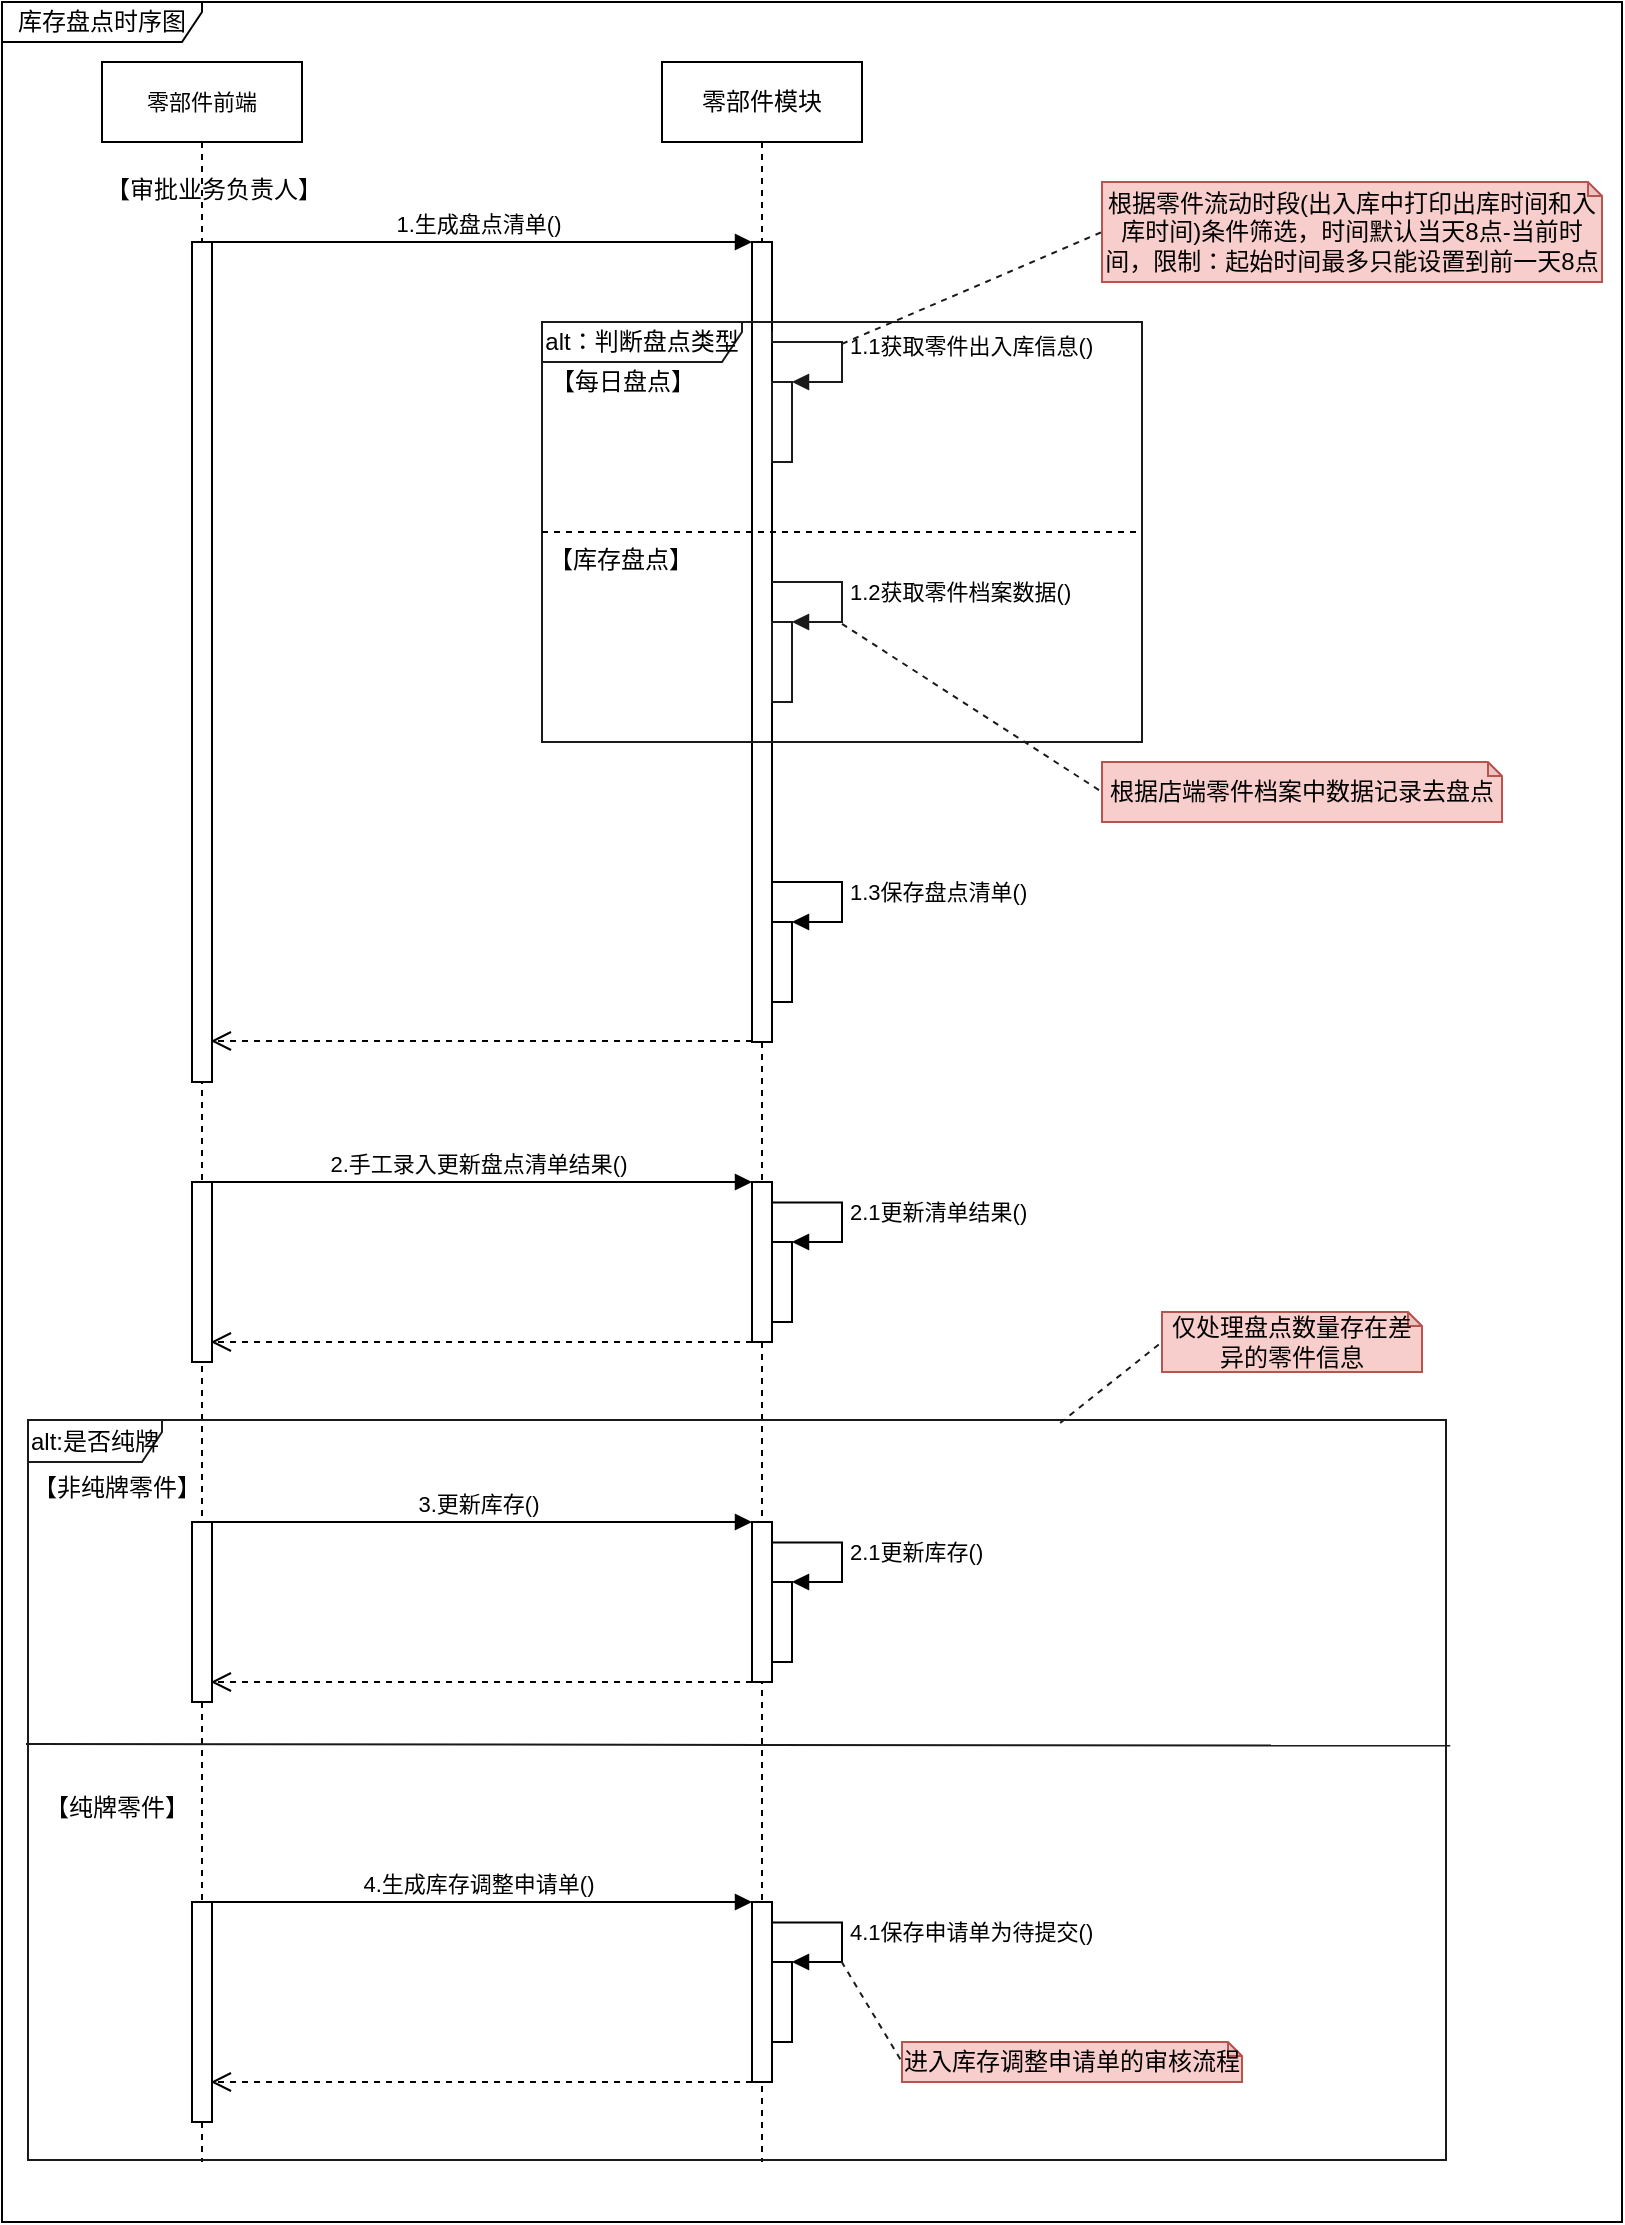 <mxfile version="16.4.5" type="github" pages="6">
  <diagram id="umNzM8Ve97_fDtR-dAsz" name="时序图">
    <mxGraphModel dx="1806" dy="955" grid="1" gridSize="10" guides="1" tooltips="1" connect="1" arrows="1" fold="1" page="1" pageScale="1" pageWidth="827" pageHeight="1169" math="0" shadow="0">
      <root>
        <mxCell id="0" />
        <mxCell id="1" parent="0" />
        <mxCell id="G8WGl2eD8XPSR4rPqu9d-1" value="&lt;span style=&quot;font-size: 11px ; background-color: rgb(255 , 255 , 255)&quot;&gt;零部件前端&lt;/span&gt;" style="shape=umlLifeline;perimeter=lifelinePerimeter;whiteSpace=wrap;html=1;container=1;collapsible=0;recursiveResize=0;outlineConnect=0;" parent="1" vertex="1">
          <mxGeometry x="240" y="120" width="100" height="1050" as="geometry" />
        </mxCell>
        <mxCell id="G8WGl2eD8XPSR4rPqu9d-5" value="" style="html=1;points=[];perimeter=orthogonalPerimeter;" parent="G8WGl2eD8XPSR4rPqu9d-1" vertex="1">
          <mxGeometry x="45" y="90" width="10" height="420" as="geometry" />
        </mxCell>
        <mxCell id="yVz69aTvystLN38uQKqI-1" value="" style="html=1;points=[];perimeter=orthogonalPerimeter;" parent="G8WGl2eD8XPSR4rPqu9d-1" vertex="1">
          <mxGeometry x="45" y="560" width="10" height="90" as="geometry" />
        </mxCell>
        <mxCell id="G8WGl2eD8XPSR4rPqu9d-2" value="零部件模块" style="shape=umlLifeline;perimeter=lifelinePerimeter;whiteSpace=wrap;html=1;container=1;collapsible=0;recursiveResize=0;outlineConnect=0;" parent="1" vertex="1">
          <mxGeometry x="520" y="120" width="100" height="1050" as="geometry" />
        </mxCell>
        <mxCell id="G8WGl2eD8XPSR4rPqu9d-6" value="" style="html=1;points=[];perimeter=orthogonalPerimeter;" parent="G8WGl2eD8XPSR4rPqu9d-2" vertex="1">
          <mxGeometry x="45" y="90" width="10" height="400" as="geometry" />
        </mxCell>
        <mxCell id="xgKWHFWqJDrXmpPzvQ9v-1" value="" style="html=1;points=[];perimeter=orthogonalPerimeter;fillColor=#FFFFFF;" parent="G8WGl2eD8XPSR4rPqu9d-2" vertex="1">
          <mxGeometry x="55" y="430" width="10" height="40" as="geometry" />
        </mxCell>
        <mxCell id="xgKWHFWqJDrXmpPzvQ9v-2" value="1.3保存盘点清单()" style="edgeStyle=orthogonalEdgeStyle;html=1;align=left;spacingLeft=2;endArrow=block;rounded=0;entryX=1;entryY=0;" parent="G8WGl2eD8XPSR4rPqu9d-2" target="xgKWHFWqJDrXmpPzvQ9v-1" edge="1">
          <mxGeometry relative="1" as="geometry">
            <mxPoint x="55" y="410" as="sourcePoint" />
            <Array as="points">
              <mxPoint x="90" y="410" />
              <mxPoint x="90" y="430" />
            </Array>
          </mxGeometry>
        </mxCell>
        <mxCell id="xgKWHFWqJDrXmpPzvQ9v-7" value="" style="html=1;points=[];perimeter=orthogonalPerimeter;fillColor=#FFFFFF;" parent="G8WGl2eD8XPSR4rPqu9d-2" vertex="1">
          <mxGeometry x="45" y="560" width="10" height="80" as="geometry" />
        </mxCell>
        <mxCell id="JhqgC4_rt2xM12ap52p0-1" value="" style="html=1;points=[];perimeter=orthogonalPerimeter;strokeColor=#1A1A1A;fillColor=#FFFFFF;" parent="G8WGl2eD8XPSR4rPqu9d-2" vertex="1">
          <mxGeometry x="55" y="160" width="10" height="40" as="geometry" />
        </mxCell>
        <mxCell id="JhqgC4_rt2xM12ap52p0-2" value="1.1获取零件出入库信息()" style="edgeStyle=orthogonalEdgeStyle;html=1;align=left;spacingLeft=2;endArrow=block;rounded=0;entryX=1;entryY=0;endSize=6;targetPerimeterSpacing=-1;strokeColor=#1A1A1A;exitX=0.997;exitY=0.111;exitDx=0;exitDy=0;exitPerimeter=0;" parent="G8WGl2eD8XPSR4rPqu9d-2" source="G8WGl2eD8XPSR4rPqu9d-6" target="JhqgC4_rt2xM12ap52p0-1" edge="1">
          <mxGeometry relative="1" as="geometry">
            <mxPoint x="60" y="140" as="sourcePoint" />
            <Array as="points">
              <mxPoint x="90" y="140" />
              <mxPoint x="90" y="160" />
            </Array>
          </mxGeometry>
        </mxCell>
        <mxCell id="G8WGl2eD8XPSR4rPqu9d-7" value="1.生成盘点清单()" style="html=1;verticalAlign=bottom;endArrow=block;entryX=0;entryY=0;rounded=0;" parent="1" target="G8WGl2eD8XPSR4rPqu9d-6" edge="1">
          <mxGeometry relative="1" as="geometry">
            <mxPoint x="290" y="210" as="sourcePoint" />
          </mxGeometry>
        </mxCell>
        <mxCell id="G8WGl2eD8XPSR4rPqu9d-8" value="" style="html=1;verticalAlign=bottom;endArrow=open;dashed=1;endSize=8;exitX=0;exitY=0.95;rounded=0;entryX=0.94;entryY=0.95;entryDx=0;entryDy=0;entryPerimeter=0;" parent="1" edge="1">
          <mxGeometry relative="1" as="geometry">
            <mxPoint x="294.4" y="609.5" as="targetPoint" />
            <mxPoint x="565" y="609.5" as="sourcePoint" />
          </mxGeometry>
        </mxCell>
        <mxCell id="yVz69aTvystLN38uQKqI-2" value="2.手工录入更新盘点清单结果()" style="html=1;verticalAlign=bottom;endArrow=block;entryX=0;entryY=0;rounded=0;" parent="1" edge="1">
          <mxGeometry relative="1" as="geometry">
            <mxPoint x="290" y="680" as="sourcePoint" />
            <mxPoint x="565" y="680" as="targetPoint" />
          </mxGeometry>
        </mxCell>
        <mxCell id="jlcQdi1CMKk99q-TdwAY-1" value="根据零件流动时段(出入库中打印出库时间和入库时间)条件筛选，时间默认当天8点-当前时间，限制：起始时间最多只能设置到前一天8点" style="shape=note;whiteSpace=wrap;html=1;backgroundOutline=1;darkOpacity=0.05;strokeColor=#b85450;fillColor=#f8cecc;size=7;" parent="1" vertex="1">
          <mxGeometry x="740" y="180" width="250" height="50" as="geometry" />
        </mxCell>
        <mxCell id="jlcQdi1CMKk99q-TdwAY-3" value="" style="html=1;points=[];perimeter=orthogonalPerimeter;fillColor=#FFFFFF;" parent="1" vertex="1">
          <mxGeometry x="575" y="710" width="10" height="40" as="geometry" />
        </mxCell>
        <mxCell id="jlcQdi1CMKk99q-TdwAY-4" value="2.1更新清单结果()" style="edgeStyle=orthogonalEdgeStyle;html=1;align=left;spacingLeft=2;endArrow=block;rounded=0;entryX=1;entryY=0;exitX=1.022;exitY=0.128;exitDx=0;exitDy=0;exitPerimeter=0;" parent="1" target="jlcQdi1CMKk99q-TdwAY-3" edge="1">
          <mxGeometry relative="1" as="geometry">
            <mxPoint x="575.22" y="690.24" as="sourcePoint" />
            <Array as="points">
              <mxPoint x="610" y="690" />
              <mxPoint x="610" y="710" />
            </Array>
          </mxGeometry>
        </mxCell>
        <mxCell id="jlcQdi1CMKk99q-TdwAY-5" value="" style="html=1;verticalAlign=bottom;endArrow=open;dashed=1;endSize=8;exitX=0;exitY=0.95;rounded=0;entryX=0.94;entryY=0.95;entryDx=0;entryDy=0;entryPerimeter=0;" parent="1" edge="1">
          <mxGeometry relative="1" as="geometry">
            <mxPoint x="294.4" y="760" as="targetPoint" />
            <mxPoint x="565" y="760" as="sourcePoint" />
          </mxGeometry>
        </mxCell>
        <mxCell id="LZUSHP5yM4QtFU7glQRP-2" value="" style="endArrow=none;dashed=1;html=1;rounded=0;endSize=10;targetPerimeterSpacing=-1;strokeColor=#1A1A1A;entryX=0;entryY=0.5;entryDx=0;entryDy=0;entryPerimeter=0;exitX=0.5;exitY=0.095;exitDx=0;exitDy=0;exitPerimeter=0;" parent="1" target="jlcQdi1CMKk99q-TdwAY-1" edge="1">
          <mxGeometry width="50" height="50" relative="1" as="geometry">
            <mxPoint x="610" y="260.95" as="sourcePoint" />
            <mxPoint x="840" y="186" as="targetPoint" />
          </mxGeometry>
        </mxCell>
        <mxCell id="JhqgC4_rt2xM12ap52p0-4" value="库存盘点时序图" style="shape=umlFrame;whiteSpace=wrap;html=1;fillColor=#FFFFFF;width=100;height=20;" parent="1" vertex="1">
          <mxGeometry x="190" y="90" width="810" height="1110" as="geometry" />
        </mxCell>
        <mxCell id="CWC9icr2To08yCRbfgHr-1" value="" style="html=1;points=[];perimeter=orthogonalPerimeter;strokeColor=#1A1A1A;fillColor=#FFFFFF;" parent="1" vertex="1">
          <mxGeometry x="575" y="400" width="10" height="40" as="geometry" />
        </mxCell>
        <mxCell id="CWC9icr2To08yCRbfgHr-2" value="1.2获取零件档案数据()" style="edgeStyle=orthogonalEdgeStyle;html=1;align=left;spacingLeft=2;endArrow=block;rounded=0;entryX=1;entryY=0;endSize=6;targetPerimeterSpacing=-1;strokeColor=#1A1A1A;" parent="1" target="CWC9icr2To08yCRbfgHr-1" edge="1">
          <mxGeometry relative="1" as="geometry">
            <mxPoint x="575" y="380" as="sourcePoint" />
            <Array as="points">
              <mxPoint x="610" y="380" />
              <mxPoint x="610" y="400" />
            </Array>
          </mxGeometry>
        </mxCell>
        <mxCell id="CWC9icr2To08yCRbfgHr-3" value="alt：判断盘点类型" style="shape=umlFrame;whiteSpace=wrap;html=1;strokeColor=#1A1A1A;fillColor=#FFFFFF;width=100;height=20;" parent="1" vertex="1">
          <mxGeometry x="460" y="250" width="300" height="210" as="geometry" />
        </mxCell>
        <mxCell id="CWC9icr2To08yCRbfgHr-4" value="【每日盘点】" style="text;html=1;align=center;verticalAlign=middle;resizable=0;points=[];autosize=1;strokeColor=none;fillColor=none;" parent="1" vertex="1">
          <mxGeometry x="455" y="270" width="90" height="20" as="geometry" />
        </mxCell>
        <mxCell id="CWC9icr2To08yCRbfgHr-5" value="" style="line;strokeWidth=1;fillColor=none;align=left;verticalAlign=middle;spacingTop=-1;spacingLeft=3;spacingRight=3;rotatable=0;labelPosition=right;points=[];portConstraint=eastwest;dashed=1;" parent="1" vertex="1">
          <mxGeometry x="460" y="351" width="300" height="8" as="geometry" />
        </mxCell>
        <mxCell id="CWC9icr2To08yCRbfgHr-6" value="【库存盘点】" style="text;html=1;align=center;verticalAlign=middle;resizable=0;points=[];autosize=1;strokeColor=none;fillColor=none;" parent="1" vertex="1">
          <mxGeometry x="454" y="359" width="90" height="20" as="geometry" />
        </mxCell>
        <mxCell id="CWC9icr2To08yCRbfgHr-7" value="根据店端零件档案中数据记录去盘点" style="shape=note;whiteSpace=wrap;html=1;backgroundOutline=1;darkOpacity=0.05;strokeColor=#b85450;fillColor=#f8cecc;size=7;" parent="1" vertex="1">
          <mxGeometry x="740" y="470" width="200" height="30" as="geometry" />
        </mxCell>
        <mxCell id="CWC9icr2To08yCRbfgHr-8" value="" style="endArrow=none;dashed=1;html=1;rounded=0;endSize=10;targetPerimeterSpacing=-1;strokeColor=#1A1A1A;entryX=0;entryY=0.5;entryDx=0;entryDy=0;entryPerimeter=0;exitX=0.5;exitY=0.095;exitDx=0;exitDy=0;exitPerimeter=0;" parent="1" target="CWC9icr2To08yCRbfgHr-7" edge="1">
          <mxGeometry width="50" height="50" relative="1" as="geometry">
            <mxPoint x="610" y="400.95" as="sourcePoint" />
            <mxPoint x="740" y="505" as="targetPoint" />
          </mxGeometry>
        </mxCell>
        <mxCell id="Cc6cGaNJKrQj-9C-JRmY-1" value="" style="html=1;points=[];perimeter=orthogonalPerimeter;" parent="1" vertex="1">
          <mxGeometry x="285" y="850" width="10" height="90" as="geometry" />
        </mxCell>
        <mxCell id="Cc6cGaNJKrQj-9C-JRmY-2" value="" style="html=1;points=[];perimeter=orthogonalPerimeter;fillColor=#FFFFFF;" parent="1" vertex="1">
          <mxGeometry x="565" y="850" width="10" height="80" as="geometry" />
        </mxCell>
        <mxCell id="Cc6cGaNJKrQj-9C-JRmY-3" value="3.更新库存()" style="html=1;verticalAlign=bottom;endArrow=block;entryX=0;entryY=0;rounded=0;" parent="1" edge="1">
          <mxGeometry relative="1" as="geometry">
            <mxPoint x="290" y="850" as="sourcePoint" />
            <mxPoint x="565" y="850" as="targetPoint" />
          </mxGeometry>
        </mxCell>
        <mxCell id="Cc6cGaNJKrQj-9C-JRmY-4" value="" style="html=1;points=[];perimeter=orthogonalPerimeter;fillColor=#FFFFFF;" parent="1" vertex="1">
          <mxGeometry x="575" y="880" width="10" height="40" as="geometry" />
        </mxCell>
        <mxCell id="Cc6cGaNJKrQj-9C-JRmY-5" value="2.1更新库存()" style="edgeStyle=orthogonalEdgeStyle;html=1;align=left;spacingLeft=2;endArrow=block;rounded=0;entryX=1;entryY=0;exitX=1.022;exitY=0.128;exitDx=0;exitDy=0;exitPerimeter=0;" parent="1" target="Cc6cGaNJKrQj-9C-JRmY-4" edge="1">
          <mxGeometry relative="1" as="geometry">
            <mxPoint x="575.22" y="860.24" as="sourcePoint" />
            <Array as="points">
              <mxPoint x="610" y="860" />
              <mxPoint x="610" y="880" />
            </Array>
          </mxGeometry>
        </mxCell>
        <mxCell id="Cc6cGaNJKrQj-9C-JRmY-6" value="" style="html=1;verticalAlign=bottom;endArrow=open;dashed=1;endSize=8;exitX=0;exitY=0.95;rounded=0;entryX=0.94;entryY=0.95;entryDx=0;entryDy=0;entryPerimeter=0;" parent="1" edge="1">
          <mxGeometry relative="1" as="geometry">
            <mxPoint x="294.4" y="930" as="targetPoint" />
            <mxPoint x="565" y="930" as="sourcePoint" />
          </mxGeometry>
        </mxCell>
        <mxCell id="Cc6cGaNJKrQj-9C-JRmY-11" value="【非纯牌零件】" style="text;html=1;align=center;verticalAlign=middle;resizable=0;points=[];autosize=1;strokeColor=none;fillColor=none;" parent="1" vertex="1">
          <mxGeometry x="197" y="823" width="100" height="20" as="geometry" />
        </mxCell>
        <mxCell id="Cc6cGaNJKrQj-9C-JRmY-12" value="【纯牌零件】" style="text;html=1;align=center;verticalAlign=middle;resizable=0;points=[];autosize=1;strokeColor=none;fillColor=none;" parent="1" vertex="1">
          <mxGeometry x="202" y="983" width="90" height="20" as="geometry" />
        </mxCell>
        <mxCell id="Cc6cGaNJKrQj-9C-JRmY-13" value="" style="html=1;points=[];perimeter=orthogonalPerimeter;" parent="1" vertex="1">
          <mxGeometry x="285" y="1040" width="10" height="110" as="geometry" />
        </mxCell>
        <mxCell id="Cc6cGaNJKrQj-9C-JRmY-14" value="" style="html=1;points=[];perimeter=orthogonalPerimeter;fillColor=#FFFFFF;" parent="1" vertex="1">
          <mxGeometry x="565" y="1040" width="10" height="90" as="geometry" />
        </mxCell>
        <mxCell id="Cc6cGaNJKrQj-9C-JRmY-15" value="4.生成库存调整申请单()" style="html=1;verticalAlign=bottom;endArrow=block;entryX=0;entryY=0;rounded=0;" parent="1" edge="1">
          <mxGeometry relative="1" as="geometry">
            <mxPoint x="290" y="1040" as="sourcePoint" />
            <mxPoint x="565" y="1040" as="targetPoint" />
          </mxGeometry>
        </mxCell>
        <mxCell id="Cc6cGaNJKrQj-9C-JRmY-16" value="" style="html=1;points=[];perimeter=orthogonalPerimeter;fillColor=#FFFFFF;" parent="1" vertex="1">
          <mxGeometry x="575" y="1070" width="10" height="40" as="geometry" />
        </mxCell>
        <mxCell id="Cc6cGaNJKrQj-9C-JRmY-17" value="4.1保存申请单为待提交()" style="edgeStyle=orthogonalEdgeStyle;html=1;align=left;spacingLeft=2;endArrow=block;rounded=0;entryX=1;entryY=0;exitX=1.022;exitY=0.128;exitDx=0;exitDy=0;exitPerimeter=0;" parent="1" target="Cc6cGaNJKrQj-9C-JRmY-16" edge="1">
          <mxGeometry relative="1" as="geometry">
            <mxPoint x="575.22" y="1050.24" as="sourcePoint" />
            <Array as="points">
              <mxPoint x="610" y="1050" />
              <mxPoint x="610" y="1070" />
            </Array>
          </mxGeometry>
        </mxCell>
        <mxCell id="Cc6cGaNJKrQj-9C-JRmY-18" value="" style="html=1;verticalAlign=bottom;endArrow=open;dashed=1;endSize=8;exitX=0;exitY=0.95;rounded=0;entryX=0.94;entryY=0.95;entryDx=0;entryDy=0;entryPerimeter=0;" parent="1" edge="1">
          <mxGeometry relative="1" as="geometry">
            <mxPoint x="294.4" y="1130" as="targetPoint" />
            <mxPoint x="565" y="1130" as="sourcePoint" />
          </mxGeometry>
        </mxCell>
        <mxCell id="Cc6cGaNJKrQj-9C-JRmY-19" value="仅处理盘点数量存在差异的零件信息" style="shape=note;whiteSpace=wrap;html=1;backgroundOutline=1;darkOpacity=0.05;strokeColor=#b85450;fillColor=#f8cecc;size=7;" parent="1" vertex="1">
          <mxGeometry x="770" y="745" width="130" height="30" as="geometry" />
        </mxCell>
        <mxCell id="Cc6cGaNJKrQj-9C-JRmY-20" value="" style="endArrow=none;dashed=1;html=1;rounded=0;endSize=6;targetPerimeterSpacing=-1;strokeColor=#1A1A1A;entryX=0;entryY=0.5;entryDx=0;entryDy=0;entryPerimeter=0;exitX=0.717;exitY=0.001;exitDx=0;exitDy=0;exitPerimeter=0;" parent="1" target="Cc6cGaNJKrQj-9C-JRmY-19" edge="1">
          <mxGeometry width="50" height="50" relative="1" as="geometry">
            <mxPoint x="719.07" y="800.47" as="sourcePoint" />
            <mxPoint x="590" y="950" as="targetPoint" />
          </mxGeometry>
        </mxCell>
        <mxCell id="bzzLJZawCRRlLb1k8nXy-8" value="进入库存调整申请单的审核流程" style="shape=note;whiteSpace=wrap;html=1;backgroundOutline=1;darkOpacity=0.05;strokeColor=#b85450;fillColor=#f8cecc;size=7;" parent="1" vertex="1">
          <mxGeometry x="640" y="1110" width="170" height="20" as="geometry" />
        </mxCell>
        <mxCell id="bzzLJZawCRRlLb1k8nXy-9" value="" style="endArrow=none;dashed=1;html=1;rounded=0;endSize=8;targetPerimeterSpacing=-1;strokeColor=#1A1A1A;entryX=0;entryY=0.5;entryDx=0;entryDy=0;entryPerimeter=0;exitX=0.563;exitY=0.574;exitDx=0;exitDy=0;exitPerimeter=0;" parent="1" target="bzzLJZawCRRlLb1k8nXy-8" edge="1">
          <mxGeometry width="50" height="50" relative="1" as="geometry">
            <mxPoint x="609.73" y="1069.78" as="sourcePoint" />
            <mxPoint x="590" y="1100" as="targetPoint" />
          </mxGeometry>
        </mxCell>
        <mxCell id="bzzLJZawCRRlLb1k8nXy-11" value="" style="endArrow=none;html=1;rounded=0;endSize=8;targetPerimeterSpacing=-1;strokeColor=#1A1A1A;exitX=0;exitY=0.438;exitDx=0;exitDy=0;exitPerimeter=0;entryX=1.003;entryY=0.44;entryDx=0;entryDy=0;entryPerimeter=0;" parent="1" edge="1">
          <mxGeometry width="50" height="50" relative="1" as="geometry">
            <mxPoint x="202" y="961.06" as="sourcePoint" />
            <mxPoint x="914.13" y="961.8" as="targetPoint" />
          </mxGeometry>
        </mxCell>
        <mxCell id="NPEkak6S_YD_-Wr2888O-1" value="alt:是否纯牌" style="shape=umlFrame;whiteSpace=wrap;html=1;strokeColor=#1A1A1A;fillColor=#FFFFFF;width=67;height=21;" parent="1" vertex="1">
          <mxGeometry x="203" y="799" width="709" height="370" as="geometry" />
        </mxCell>
        <mxCell id="-4m9SSKKaBQept8hnweB-1" value="【审批业务负责人】" style="text;whiteSpace=wrap;html=1;" parent="1" vertex="1">
          <mxGeometry x="240" y="170" width="120" height="30" as="geometry" />
        </mxCell>
      </root>
    </mxGraphModel>
  </diagram>
  <diagram id="uT7HqaZZkiz_ikNXBzii" name="生成盘点清单行为图">
    <mxGraphModel dx="1806" dy="955" grid="1" gridSize="10" guides="1" tooltips="1" connect="1" arrows="1" fold="1" page="1" pageScale="1" pageWidth="827" pageHeight="1169" math="0" shadow="0">
      <root>
        <mxCell id="cGxvXAa2omujSZtcGAt--0" />
        <mxCell id="cGxvXAa2omujSZtcGAt--1" parent="cGxvXAa2omujSZtcGAt--0" />
        <mxCell id="g6v5su71hCf3ehsS76K4-0" value="零部件前端" style="shape=umlLifeline;perimeter=lifelinePerimeter;whiteSpace=wrap;html=1;container=1;collapsible=0;recursiveResize=0;outlineConnect=0;fillColor=#FFFFFF;" parent="cGxvXAa2omujSZtcGAt--1" vertex="1">
          <mxGeometry x="200" y="160" width="100" height="720" as="geometry" />
        </mxCell>
        <mxCell id="g6v5su71hCf3ehsS76K4-1" value="" style="html=1;points=[];perimeter=orthogonalPerimeter;fillColor=#FFFFFF;" parent="g6v5su71hCf3ehsS76K4-0" vertex="1">
          <mxGeometry x="45" y="80" width="10" height="630" as="geometry" />
        </mxCell>
        <mxCell id="g6v5su71hCf3ehsS76K4-2" value="接口-BFF服务" style="shape=umlLifeline;perimeter=lifelinePerimeter;whiteSpace=wrap;html=1;container=1;collapsible=0;recursiveResize=0;outlineConnect=0;fillColor=#FFFFFF;" parent="cGxvXAa2omujSZtcGAt--1" vertex="1">
          <mxGeometry x="390" y="160" width="100" height="720" as="geometry" />
        </mxCell>
        <mxCell id="g6v5su71hCf3ehsS76K4-3" value="" style="html=1;points=[];perimeter=orthogonalPerimeter;fillColor=#FFFFFF;" parent="g6v5su71hCf3ehsS76K4-2" vertex="1">
          <mxGeometry x="45" y="80" width="10" height="610" as="geometry" />
        </mxCell>
        <mxCell id="g6v5su71hCf3ehsS76K4-4" value="" style="html=1;verticalAlign=bottom;endArrow=open;dashed=1;endSize=8;exitX=0;exitY=0.95;rounded=0;" parent="g6v5su71hCf3ehsS76K4-2" edge="1">
          <mxGeometry relative="1" as="geometry">
            <mxPoint x="-135" y="690" as="targetPoint" />
            <mxPoint x="55" y="690" as="sourcePoint" />
          </mxGeometry>
        </mxCell>
        <mxCell id="g6v5su71hCf3ehsS76K4-6" value="领域层-库存管理原子服务" style="shape=umlLifeline;perimeter=lifelinePerimeter;whiteSpace=wrap;html=1;container=1;collapsible=0;recursiveResize=0;outlineConnect=0;fillColor=#FFFFFF;" parent="cGxvXAa2omujSZtcGAt--1" vertex="1">
          <mxGeometry x="730" y="160" width="100" height="720" as="geometry" />
        </mxCell>
        <mxCell id="g6v5su71hCf3ehsS76K4-7" value="" style="html=1;points=[];perimeter=orthogonalPerimeter;fillColor=#FFFFFF;" parent="g6v5su71hCf3ehsS76K4-6" vertex="1">
          <mxGeometry x="45" y="242" width="10" height="80" as="geometry" />
        </mxCell>
        <mxCell id="g6v5su71hCf3ehsS76K4-8" value="" style="html=1;points=[];perimeter=orthogonalPerimeter;fillColor=#FFFFFF;" parent="g6v5su71hCf3ehsS76K4-6" vertex="1">
          <mxGeometry x="55" y="272" width="10" height="40" as="geometry" />
        </mxCell>
        <mxCell id="g6v5su71hCf3ehsS76K4-9" value="1.1.2.1获取出入库记录()" style="edgeStyle=orthogonalEdgeStyle;html=1;align=left;spacingLeft=2;endArrow=block;rounded=0;entryX=1;entryY=0;endSize=10;exitX=0.987;exitY=0.125;exitDx=0;exitDy=0;exitPerimeter=0;" parent="g6v5su71hCf3ehsS76K4-6" source="g6v5su71hCf3ehsS76K4-7" target="g6v5su71hCf3ehsS76K4-8" edge="1">
          <mxGeometry relative="1" as="geometry">
            <mxPoint x="60" y="252" as="sourcePoint" />
            <Array as="points">
              <mxPoint x="90" y="252" />
              <mxPoint x="90" y="272" />
            </Array>
          </mxGeometry>
        </mxCell>
        <mxCell id="g6v5su71hCf3ehsS76K4-10" value="应用层-零部件聚合服务" style="shape=umlLifeline;perimeter=lifelinePerimeter;whiteSpace=wrap;html=1;container=1;collapsible=0;recursiveResize=0;outlineConnect=0;fillColor=#FFFFFF;" parent="cGxvXAa2omujSZtcGAt--1" vertex="1">
          <mxGeometry x="560" y="160" width="100" height="720" as="geometry" />
        </mxCell>
        <mxCell id="g6v5su71hCf3ehsS76K4-11" value="" style="html=1;points=[];perimeter=orthogonalPerimeter;fillColor=#FFFFFF;" parent="g6v5su71hCf3ehsS76K4-10" vertex="1">
          <mxGeometry x="45" y="110" width="10" height="560" as="geometry" />
        </mxCell>
        <mxCell id="g6v5su71hCf3ehsS76K4-13" value="" style="html=1;points=[];perimeter=orthogonalPerimeter;fillColor=#FFFFFF;" parent="g6v5su71hCf3ehsS76K4-10" vertex="1">
          <mxGeometry x="55" y="150" width="10" height="40" as="geometry" />
        </mxCell>
        <mxCell id="g6v5su71hCf3ehsS76K4-14" value="1.1.1参数合规性校验()" style="edgeStyle=orthogonalEdgeStyle;html=1;align=left;spacingLeft=2;endArrow=block;rounded=0;entryX=1;entryY=0;endSize=10;" parent="g6v5su71hCf3ehsS76K4-10" target="g6v5su71hCf3ehsS76K4-13" edge="1">
          <mxGeometry relative="1" as="geometry">
            <mxPoint x="55" y="130" as="sourcePoint" />
            <Array as="points">
              <mxPoint x="90" y="130" />
              <mxPoint x="90" y="150" />
            </Array>
          </mxGeometry>
        </mxCell>
        <mxCell id="g6v5su71hCf3ehsS76K4-15" value="1.零件担当/经理&lt;br&gt;生成库存盘点清单()" style="html=1;verticalAlign=bottom;endArrow=block;rounded=0;endSize=10;" parent="cGxvXAa2omujSZtcGAt--1" edge="1">
          <mxGeometry relative="1" as="geometry">
            <mxPoint x="255.1" y="240" as="sourcePoint" />
            <mxPoint x="435" y="240" as="targetPoint" />
          </mxGeometry>
        </mxCell>
        <mxCell id="g6v5su71hCf3ehsS76K4-16" value="1.1.2调用库存原子服务()" style="html=1;verticalAlign=bottom;endArrow=block;entryX=0;entryY=0;rounded=0;endSize=10;" parent="cGxvXAa2omujSZtcGAt--1" target="g6v5su71hCf3ehsS76K4-7" edge="1">
          <mxGeometry relative="1" as="geometry">
            <mxPoint x="615" y="402" as="sourcePoint" />
          </mxGeometry>
        </mxCell>
        <mxCell id="g6v5su71hCf3ehsS76K4-17" value="" style="html=1;verticalAlign=bottom;endArrow=open;dashed=1;endSize=8;exitX=0;exitY=0.95;rounded=0;" parent="cGxvXAa2omujSZtcGAt--1" edge="1">
          <mxGeometry relative="1" as="geometry">
            <mxPoint x="615" y="482" as="targetPoint" />
            <mxPoint x="775" y="482" as="sourcePoint" />
          </mxGeometry>
        </mxCell>
        <mxCell id="g6v5su71hCf3ehsS76K4-18" value="" style="html=1;verticalAlign=bottom;endArrow=open;dashed=1;endSize=8;exitX=0;exitY=0.95;rounded=0;" parent="cGxvXAa2omujSZtcGAt--1" edge="1">
          <mxGeometry relative="1" as="geometry">
            <mxPoint x="445" y="830.0" as="targetPoint" />
            <mxPoint x="605" y="830.0" as="sourcePoint" />
          </mxGeometry>
        </mxCell>
        <mxCell id="Hreq53y_PI7lOK3DhGQt-12" value="生成盘点清单-行为图" style="shape=umlFrame;whiteSpace=wrap;html=1;fillColor=#FFFFFF;width=120;height=20;" parent="cGxvXAa2omujSZtcGAt--1" vertex="1">
          <mxGeometry x="190" y="120" width="910" height="760" as="geometry" />
        </mxCell>
        <mxCell id="g6v5su71hCf3ehsS76K4-12" value="1.1调用库存管理聚合&lt;br&gt;零件担当/经理&lt;br&gt;&lt;span style=&quot;color: rgba(0 , 0 , 0 , 0) ; font-family: monospace ; font-size: 0px ; background-color: rgb(248 , 249 , 250)&quot;&gt;%3CmxGraphModel%3E%3Croot%3E%3CmxCell%20id%3D%220%22%2F%3E%3CmxCell%20id%3D%221%22%20parent%3D%220%22%2F%3E%3CmxCell%20id%3D%222%22%20value%3D%22%22%20style%3D%22html%3D1%3Bpoints%3D%5B%5D%3Bperimeter%3DorthogonalPerimeter%3BfillColor%3D%23FFFFFF%3B%22%20vertex%3D%221%22%20parent%3D%221%22%3E%3CmxGeometry%20x%3D%22925%22%20y%3D%22422%22%20width%3D%2210%22%20height%3D%2240%22%20as%3D%22geometry%22%2F%3E%3C%2FmxCell%3E%3CmxCell%20id%3D%223%22%20value%3D%221.1.2.1%E6%9F%A5%E8%AF%A2%E9%9B%B6%E4%BB%B6%E6%A1%A3%E6%A1%88()%22%20style%3D%22edgeStyle%3DorthogonalEdgeStyle%3Bhtml%3D1%3Balign%3Dleft%3BspacingLeft%3D2%3BendArrow%3Dblock%3Brounded%3D0%3BentryX%3D1%3BentryY%3D0%3BendSize%3D10%3BexitX%3D0.987%3BexitY%3D0.125%3BexitDx%3D0%3BexitDy%3D0%3BexitPerimeter%3D0%3B%22%20edge%3D%221%22%20target%3D%222%22%20parent%3D%221%22%3E%3CmxGeometry%20relative%3D%221%22%20as%3D%22geometry%22%3E%3CmxPoint%20x%3D%22924.87%22%20y%3D%22402.0%22%20as%3D%22sourcePoint%22%2F%3E%3CArray%20as%3D%22points%22%3E%3CmxPoint%20x%3D%22960%22%20y%3D%22402%22%2F%3E%3CmxPoint%20x%3D%22960%22%20y%3D%22422%22%2F%3E%3C%2FArray%3E%3C%2FmxGeometry%3E%3C%2FmxCell%3E%3CmxCell%20id%3D%224%22%20value%3D%221.1.2%E8%8E%B7%E5%8F%96%E9%9B%B6%E4%BB%B6%E6%A1%A3%E6%A1%88%E4%BF%A1%E6%81%AF()%22%20style%3D%22html%3D1%3BverticalAlign%3Dbottom%3BendArrow%3Dblock%3BentryX%3D0.214%3BentryY%3D0.007%3Brounded%3D0%3BendSize%3D10%3BentryDx%3D0%3BentryDy%3D0%3BentryPerimeter%3D0%3B%22%20edge%3D%221%22%20target%3D%228%22%20parent%3D%221%22%3E%3CmxGeometry%20relative%3D%221%22%20as%3D%22geometry%22%3E%3CmxPoint%20x%3D%22615%22%20y%3D%22392.0%22%20as%3D%22sourcePoint%22%2F%3E%3CmxPoint%20x%3D%22975%22%20y%3D%22392%22%20as%3D%22targetPoint%22%2F%3E%3C%2FmxGeometry%3E%3C%2FmxCell%3E%3CmxCell%20id%3D%225%22%20value%3D%22%22%20style%3D%22html%3D1%3BverticalAlign%3Dbottom%3BendArrow%3Dopen%3Bdashed%3D1%3BendSize%3D8%3Brounded%3D0%3B%22%20edge%3D%221%22%20parent%3D%221%22%3E%3CmxGeometry%20relative%3D%221%22%20as%3D%22geometry%22%3E%3CmxPoint%20x%3D%22615%22%20y%3D%22472.0%22%20as%3D%22targetPoint%22%2F%3E%3CmxPoint%20x%3D%22919.5%22%20y%3D%22472.0%22%20as%3D%22sourcePoint%22%2F%3E%3C%2FmxGeometry%3E%3C%2FmxCell%3E%3CmxCell%20id%3D%226%22%20value%3D%22%E6%A0%B9%E6%8D%AE%E9%9B%B6%E4%BB%B6%E6%B5%81%E5%8A%A8%E6%97%B6%E6%AE%B5%E7%AD%89%E4%B8%80%E4%BA%9B%E5%9F%BA%E7%A1%80%E5%8F%82%E6%95%B0%E7%AD%89%E6%9D%A1%E4%BB%B6%E7%AD%9B%E9%80%89%EF%BC%8C%E6%97%B6%E9%97%B4%E9%BB%98%E8%AE%A4%E5%BD%93%E5%A4%A98%E7%82%B9-%E5%BD%93%E5%89%8D%E6%97%B6%E9%97%B4%EF%BC%8C%E9%99%90%E5%88%B6%EF%BC%9A%E8%B5%B7%E5%A7%8B%E6%97%B6%E9%97%B4%E6%9C%80%E5%A4%9A%E5%8F%AA%E8%83%BD%E8%AE%BE%E7%BD%AE%E5%88%B0%E5%89%8D%E4%B8%80%E5%A4%A98%E7%82%B9%22%20style%3D%22shape%3Dnote%3BwhiteSpace%3Dwrap%3Bhtml%3D1%3BbackgroundOutline%3D1%3BdarkOpacity%3D0.05%3BstrokeColor%3D%23b85450%3BfillColor%3D%23f8cecc%3Bsize%3D7%3B%22%20vertex%3D%221%22%20parent%3D%221%22%3E%3CmxGeometry%20x%3D%22967%22%20y%3D%22330%22%20width%3D%22220%22%20height%3D%2250%22%20as%3D%22geometry%22%2F%3E%3C%2FmxCell%3E%3CmxCell%20id%3D%227%22%20value%3D%22%22%20style%3D%22endArrow%3Dnone%3Bdashed%3D1%3Bhtml%3D1%3Brounded%3D0%3BendSize%3D6%3BtargetPerimeterSpacing%3D-1%3BstrokeColor%3D%231A1A1A%3BentryX%3D0%3BentryY%3D0.5%3BentryDx%3D0%3BentryDy%3D0%3BentryPerimeter%3D0%3B%22%20edge%3D%221%22%20target%3D%226%22%20parent%3D%221%22%3E%3CmxGeometry%20width%3D%2250%22%20height%3D%2250%22%20relative%3D%221%22%20as%3D%22geometry%22%3E%3CmxPoint%20x%3D%22950%22%20y%3D%22400%22%20as%3D%22sourcePoint%22%2F%3E%3CmxPoint%20x%3D%22890%22%20y%3D%22400%22%20as%3D%22targetPoint%22%2F%3E%3C%2FmxGeometry%3E%3C%2FmxCell%3E%3CmxCell%20id%3D%228%22%20value%3D%22%22%20style%3D%22html%3D1%3Bpoints%3D%5B%5D%3Bperimeter%3DorthogonalPerimeter%3BstrokeColor%3D%231A1A1A%3BfillColor%3D%23FFFFFF%3B%22%20vertex%3D%221%22%20parent%3D%221%22%3E%3CmxGeometry%20x%3D%22915%22%20y%3D%22390%22%20width%3D%2210%22%20height%3D%2280%22%20as%3D%22geometry%22%2F%3E%3C%2FmxCell%3E%3C%2Froot%3E%3C%2FmxGraphModel%3E零件零件&lt;/span&gt;生成库存盘点清单()" style="html=1;verticalAlign=bottom;endArrow=block;rounded=0;endSize=10;exitX=1.046;exitY=0.087;exitDx=0;exitDy=0;exitPerimeter=0;" parent="cGxvXAa2omujSZtcGAt--1" edge="1">
          <mxGeometry relative="1" as="geometry">
            <mxPoint x="445.46" y="270.28" as="sourcePoint" />
            <mxPoint x="609.5" y="270.28" as="targetPoint" />
          </mxGeometry>
        </mxCell>
        <mxCell id="izpstvaXkRonlapdURn--10" value="领域层-零件基础原子服务" style="shape=umlLifeline;perimeter=lifelinePerimeter;whiteSpace=wrap;html=1;container=1;collapsible=0;recursiveResize=0;outlineConnect=0;strokeColor=#1A1A1A;fillColor=#FFFFFF;" parent="cGxvXAa2omujSZtcGAt--1" vertex="1">
          <mxGeometry x="870" y="160" width="100" height="720" as="geometry" />
        </mxCell>
        <mxCell id="PoUjaTTCdXlsf_LdhUgv-5" value="" style="html=1;points=[];perimeter=orthogonalPerimeter;fillColor=#FFFFFF;" parent="izpstvaXkRonlapdURn--10" vertex="1">
          <mxGeometry x="45" y="410" width="10" height="80" as="geometry" />
        </mxCell>
        <mxCell id="PoUjaTTCdXlsf_LdhUgv-6" value="" style="html=1;points=[];perimeter=orthogonalPerimeter;fillColor=#FFFFFF;" parent="izpstvaXkRonlapdURn--10" vertex="1">
          <mxGeometry x="55" y="440" width="10" height="40" as="geometry" />
        </mxCell>
        <mxCell id="PoUjaTTCdXlsf_LdhUgv-7" value="1.1.3.1获取零件档案()" style="edgeStyle=orthogonalEdgeStyle;html=1;align=left;spacingLeft=2;endArrow=block;rounded=0;entryX=1;entryY=0;endSize=10;exitX=0.987;exitY=0.125;exitDx=0;exitDy=0;exitPerimeter=0;" parent="izpstvaXkRonlapdURn--10" source="PoUjaTTCdXlsf_LdhUgv-5" target="PoUjaTTCdXlsf_LdhUgv-6" edge="1">
          <mxGeometry relative="1" as="geometry">
            <mxPoint x="-670" y="260" as="sourcePoint" />
            <Array as="points">
              <mxPoint x="90" y="420" />
              <mxPoint x="90" y="440" />
            </Array>
          </mxGeometry>
        </mxCell>
        <mxCell id="PoUjaTTCdXlsf_LdhUgv-8" value="1.1.3调用基础原子服务()" style="html=1;verticalAlign=bottom;endArrow=block;entryX=0;entryY=0;rounded=0;endSize=10;" parent="cGxvXAa2omujSZtcGAt--1" target="PoUjaTTCdXlsf_LdhUgv-5" edge="1">
          <mxGeometry relative="1" as="geometry">
            <mxPoint x="615" y="570" as="sourcePoint" />
          </mxGeometry>
        </mxCell>
        <mxCell id="PoUjaTTCdXlsf_LdhUgv-9" value="" style="html=1;verticalAlign=bottom;endArrow=open;dashed=1;endSize=8;rounded=0;" parent="cGxvXAa2omujSZtcGAt--1" edge="1">
          <mxGeometry relative="1" as="geometry">
            <mxPoint x="615" y="650" as="targetPoint" />
            <mxPoint x="919.5" y="650" as="sourcePoint" />
          </mxGeometry>
        </mxCell>
        <mxCell id="PoUjaTTCdXlsf_LdhUgv-10" value="" style="html=1;points=[];perimeter=orthogonalPerimeter;fillColor=#FFFFFF;" parent="cGxvXAa2omujSZtcGAt--1" vertex="1">
          <mxGeometry x="775" y="712" width="10" height="80" as="geometry" />
        </mxCell>
        <mxCell id="PoUjaTTCdXlsf_LdhUgv-11" value="" style="html=1;points=[];perimeter=orthogonalPerimeter;fillColor=#FFFFFF;" parent="cGxvXAa2omujSZtcGAt--1" vertex="1">
          <mxGeometry x="785" y="742" width="10" height="40" as="geometry" />
        </mxCell>
        <mxCell id="PoUjaTTCdXlsf_LdhUgv-12" value="1.1.4.1保存盘点清单()" style="edgeStyle=orthogonalEdgeStyle;html=1;align=left;spacingLeft=2;endArrow=block;rounded=0;entryX=1;entryY=0;endSize=10;exitX=0.987;exitY=0.125;exitDx=0;exitDy=0;exitPerimeter=0;" parent="cGxvXAa2omujSZtcGAt--1" source="PoUjaTTCdXlsf_LdhUgv-10" target="PoUjaTTCdXlsf_LdhUgv-11" edge="1">
          <mxGeometry relative="1" as="geometry">
            <mxPoint x="60" y="562" as="sourcePoint" />
            <Array as="points">
              <mxPoint x="820" y="722" />
              <mxPoint x="820" y="742" />
            </Array>
          </mxGeometry>
        </mxCell>
        <mxCell id="PoUjaTTCdXlsf_LdhUgv-13" value="1.1.4调用库存原子服务()" style="html=1;verticalAlign=bottom;endArrow=block;entryX=0;entryY=0;rounded=0;endSize=10;" parent="cGxvXAa2omujSZtcGAt--1" target="PoUjaTTCdXlsf_LdhUgv-10" edge="1">
          <mxGeometry relative="1" as="geometry">
            <mxPoint x="615" y="712" as="sourcePoint" />
          </mxGeometry>
        </mxCell>
        <mxCell id="PoUjaTTCdXlsf_LdhUgv-14" value="" style="html=1;verticalAlign=bottom;endArrow=open;dashed=1;endSize=8;exitX=0;exitY=0.95;rounded=0;" parent="cGxvXAa2omujSZtcGAt--1" edge="1">
          <mxGeometry relative="1" as="geometry">
            <mxPoint x="615" y="792" as="targetPoint" />
            <mxPoint x="775" y="792" as="sourcePoint" />
          </mxGeometry>
        </mxCell>
        <mxCell id="PoUjaTTCdXlsf_LdhUgv-16" value="" style="endArrow=none;html=1;rounded=0;endSize=6;targetPerimeterSpacing=-1;strokeColor=#1A1A1A;entryX=1.002;entryY=0.509;entryDx=0;entryDy=0;entryPerimeter=0;exitX=-0.001;exitY=0.512;exitDx=0;exitDy=0;exitPerimeter=0;dashed=1;" parent="cGxvXAa2omujSZtcGAt--1" edge="1">
          <mxGeometry relative="1" as="geometry">
            <mxPoint x="499.41" y="523.6" as="sourcePoint" />
            <mxPoint x="1091.18" y="522.7" as="targetPoint" />
          </mxGeometry>
        </mxCell>
        <mxCell id="PoUjaTTCdXlsf_LdhUgv-17" value="【每日盘点】" style="text;html=1;align=center;verticalAlign=middle;resizable=0;points=[];autosize=1;strokeColor=none;fillColor=none;" parent="cGxvXAa2omujSZtcGAt--1" vertex="1">
          <mxGeometry x="500" y="400" width="90" height="20" as="geometry" />
        </mxCell>
        <mxCell id="PoUjaTTCdXlsf_LdhUgv-18" value="【库存盘点】" style="text;html=1;align=center;verticalAlign=middle;resizable=0;points=[];autosize=1;strokeColor=none;fillColor=none;" parent="cGxvXAa2omujSZtcGAt--1" vertex="1">
          <mxGeometry x="500" y="540" width="90" height="20" as="geometry" />
        </mxCell>
        <mxCell id="c68aO94vxfPeNaeGba8r-0" value="用户填入时间和打印出库、入库时间匹配&lt;br&gt;未填则默认当天8点-当前时间&lt;br&gt;（起始时间最多只能设置到前一天8点）" style="shape=note;whiteSpace=wrap;html=1;backgroundOutline=1;darkOpacity=0.05;strokeColor=#b85450;fillColor=#f8cecc;size=7;" parent="cGxvXAa2omujSZtcGAt--1" vertex="1">
          <mxGeometry x="850" y="310" width="250" height="50" as="geometry" />
        </mxCell>
        <mxCell id="c68aO94vxfPeNaeGba8r-1" value="" style="endArrow=none;dashed=1;html=1;rounded=0;endSize=6;targetPerimeterSpacing=-1;strokeColor=#1A1A1A;entryX=0;entryY=0.5;entryDx=0;entryDy=0;entryPerimeter=0;exitX=0.525;exitY=0.133;exitDx=0;exitDy=0;exitPerimeter=0;" parent="cGxvXAa2omujSZtcGAt--1" target="c68aO94vxfPeNaeGba8r-0" edge="1">
          <mxGeometry width="50" height="50" relative="1" as="geometry">
            <mxPoint x="809.75" y="409.9" as="sourcePoint" />
            <mxPoint x="750" y="390" as="targetPoint" />
          </mxGeometry>
        </mxCell>
        <mxCell id="c68aO94vxfPeNaeGba8r-2" value="根据用户填入库存状态等条件筛选" style="shape=note;whiteSpace=wrap;html=1;backgroundOutline=1;darkOpacity=0.05;strokeColor=#b85450;fillColor=#f8cecc;size=7;" parent="cGxvXAa2omujSZtcGAt--1" vertex="1">
          <mxGeometry x="650" y="580" width="250" height="20" as="geometry" />
        </mxCell>
        <mxCell id="53IMTbSW35f-oVy029qn-0" value="alt:&amp;nbsp; 校验盘点类型" style="shape=umlFrame;whiteSpace=wrap;html=1;strokeColor=#1A1A1A;fillColor=#FFFFFF;width=100;height=20;" vertex="1" parent="cGxvXAa2omujSZtcGAt--1">
          <mxGeometry x="500" y="370" width="590" height="300" as="geometry" />
        </mxCell>
      </root>
    </mxGraphModel>
  </diagram>
  <diagram id="i_zHCoiW6dh8BcUsylhJ" name="更新盘点结果行为图">
    <mxGraphModel dx="1806" dy="955" grid="1" gridSize="10" guides="1" tooltips="1" connect="1" arrows="1" fold="1" page="1" pageScale="1" pageWidth="827" pageHeight="1169" math="0" shadow="0">
      <root>
        <mxCell id="gMh_w9T7EPyNYKoedNwf-0" />
        <mxCell id="gMh_w9T7EPyNYKoedNwf-1" parent="gMh_w9T7EPyNYKoedNwf-0" />
        <mxCell id="T6Ad247SYB4x5uOYcLmW-0" value="零部件前端" style="shape=umlLifeline;perimeter=lifelinePerimeter;whiteSpace=wrap;html=1;container=1;collapsible=0;recursiveResize=0;outlineConnect=0;fillColor=#FFFFFF;" parent="gMh_w9T7EPyNYKoedNwf-1" vertex="1">
          <mxGeometry x="200" y="160" width="100" height="400" as="geometry" />
        </mxCell>
        <mxCell id="T6Ad247SYB4x5uOYcLmW-1" value="" style="html=1;points=[];perimeter=orthogonalPerimeter;fillColor=#FFFFFF;" parent="T6Ad247SYB4x5uOYcLmW-0" vertex="1">
          <mxGeometry x="45" y="80" width="10" height="300" as="geometry" />
        </mxCell>
        <mxCell id="T6Ad247SYB4x5uOYcLmW-2" value="接口-BFF服务" style="shape=umlLifeline;perimeter=lifelinePerimeter;whiteSpace=wrap;html=1;container=1;collapsible=0;recursiveResize=0;outlineConnect=0;fillColor=#FFFFFF;" parent="gMh_w9T7EPyNYKoedNwf-1" vertex="1">
          <mxGeometry x="390" y="160" width="100" height="400" as="geometry" />
        </mxCell>
        <mxCell id="T6Ad247SYB4x5uOYcLmW-3" value="" style="html=1;points=[];perimeter=orthogonalPerimeter;fillColor=#FFFFFF;" parent="T6Ad247SYB4x5uOYcLmW-2" vertex="1">
          <mxGeometry x="45" y="80" width="10" height="280" as="geometry" />
        </mxCell>
        <mxCell id="T6Ad247SYB4x5uOYcLmW-4" value="" style="html=1;verticalAlign=bottom;endArrow=open;dashed=1;endSize=8;exitX=0;exitY=0.95;rounded=0;" parent="T6Ad247SYB4x5uOYcLmW-2" edge="1">
          <mxGeometry relative="1" as="geometry">
            <mxPoint x="-135" y="360" as="targetPoint" />
            <mxPoint x="55" y="360" as="sourcePoint" />
          </mxGeometry>
        </mxCell>
        <mxCell id="T6Ad247SYB4x5uOYcLmW-5" value="领域层-库存管理原子服务" style="shape=umlLifeline;perimeter=lifelinePerimeter;whiteSpace=wrap;html=1;container=1;collapsible=0;recursiveResize=0;outlineConnect=0;fillColor=#FFFFFF;" parent="gMh_w9T7EPyNYKoedNwf-1" vertex="1">
          <mxGeometry x="730" y="160" width="100" height="400" as="geometry" />
        </mxCell>
        <mxCell id="T6Ad247SYB4x5uOYcLmW-6" value="" style="html=1;points=[];perimeter=orthogonalPerimeter;fillColor=#FFFFFF;" parent="T6Ad247SYB4x5uOYcLmW-5" vertex="1">
          <mxGeometry x="45" y="222" width="10" height="80" as="geometry" />
        </mxCell>
        <mxCell id="T6Ad247SYB4x5uOYcLmW-7" value="" style="html=1;points=[];perimeter=orthogonalPerimeter;fillColor=#FFFFFF;" parent="T6Ad247SYB4x5uOYcLmW-5" vertex="1">
          <mxGeometry x="55" y="252" width="10" height="40" as="geometry" />
        </mxCell>
        <mxCell id="T6Ad247SYB4x5uOYcLmW-8" value="1.1.2.1更新盘点数()" style="edgeStyle=orthogonalEdgeStyle;html=1;align=left;spacingLeft=2;endArrow=block;rounded=0;entryX=1;entryY=0;endSize=10;exitX=0.987;exitY=0.125;exitDx=0;exitDy=0;exitPerimeter=0;" parent="T6Ad247SYB4x5uOYcLmW-5" source="T6Ad247SYB4x5uOYcLmW-6" target="T6Ad247SYB4x5uOYcLmW-7" edge="1">
          <mxGeometry relative="1" as="geometry">
            <mxPoint x="60" y="232" as="sourcePoint" />
            <Array as="points">
              <mxPoint x="90" y="232" />
              <mxPoint x="90" y="252" />
            </Array>
          </mxGeometry>
        </mxCell>
        <mxCell id="T6Ad247SYB4x5uOYcLmW-9" value="应用层-零部件聚合服务" style="shape=umlLifeline;perimeter=lifelinePerimeter;whiteSpace=wrap;html=1;container=1;collapsible=0;recursiveResize=0;outlineConnect=0;fillColor=#FFFFFF;" parent="gMh_w9T7EPyNYKoedNwf-1" vertex="1">
          <mxGeometry x="560" y="160" width="100" height="400" as="geometry" />
        </mxCell>
        <mxCell id="T6Ad247SYB4x5uOYcLmW-10" value="" style="html=1;points=[];perimeter=orthogonalPerimeter;fillColor=#FFFFFF;" parent="T6Ad247SYB4x5uOYcLmW-9" vertex="1">
          <mxGeometry x="45" y="110" width="10" height="230" as="geometry" />
        </mxCell>
        <mxCell id="T6Ad247SYB4x5uOYcLmW-11" value="" style="html=1;points=[];perimeter=orthogonalPerimeter;fillColor=#FFFFFF;" parent="T6Ad247SYB4x5uOYcLmW-9" vertex="1">
          <mxGeometry x="55" y="150" width="10" height="40" as="geometry" />
        </mxCell>
        <mxCell id="T6Ad247SYB4x5uOYcLmW-12" value="1.1.1参数合规性校验()" style="edgeStyle=orthogonalEdgeStyle;html=1;align=left;spacingLeft=2;endArrow=block;rounded=0;entryX=1;entryY=0;endSize=10;" parent="T6Ad247SYB4x5uOYcLmW-9" target="T6Ad247SYB4x5uOYcLmW-11" edge="1">
          <mxGeometry relative="1" as="geometry">
            <mxPoint x="55" y="130" as="sourcePoint" />
            <Array as="points">
              <mxPoint x="90" y="130" />
              <mxPoint x="90" y="150" />
            </Array>
          </mxGeometry>
        </mxCell>
        <mxCell id="T6Ad247SYB4x5uOYcLmW-13" value="1.零件担当/经理&lt;br&gt;修改库存盘点结果数()" style="html=1;verticalAlign=bottom;endArrow=block;rounded=0;endSize=10;" parent="gMh_w9T7EPyNYKoedNwf-1" edge="1">
          <mxGeometry relative="1" as="geometry">
            <mxPoint x="255.1" y="240" as="sourcePoint" />
            <mxPoint x="435" y="240" as="targetPoint" />
          </mxGeometry>
        </mxCell>
        <mxCell id="T6Ad247SYB4x5uOYcLmW-14" value="1.1.2调用库存聚合()" style="html=1;verticalAlign=bottom;endArrow=block;entryX=0;entryY=0;rounded=0;endSize=10;" parent="gMh_w9T7EPyNYKoedNwf-1" target="T6Ad247SYB4x5uOYcLmW-6" edge="1">
          <mxGeometry relative="1" as="geometry">
            <mxPoint x="615" y="382" as="sourcePoint" />
          </mxGeometry>
        </mxCell>
        <mxCell id="T6Ad247SYB4x5uOYcLmW-15" value="" style="html=1;verticalAlign=bottom;endArrow=open;dashed=1;endSize=8;exitX=0;exitY=0.95;rounded=0;" parent="gMh_w9T7EPyNYKoedNwf-1" edge="1">
          <mxGeometry relative="1" as="geometry">
            <mxPoint x="615" y="462" as="targetPoint" />
            <mxPoint x="775" y="462" as="sourcePoint" />
          </mxGeometry>
        </mxCell>
        <mxCell id="T6Ad247SYB4x5uOYcLmW-16" value="" style="html=1;verticalAlign=bottom;endArrow=open;dashed=1;endSize=8;exitX=0;exitY=0.95;rounded=0;" parent="gMh_w9T7EPyNYKoedNwf-1" edge="1">
          <mxGeometry relative="1" as="geometry">
            <mxPoint x="445" y="500.0" as="targetPoint" />
            <mxPoint x="605" y="500.0" as="sourcePoint" />
          </mxGeometry>
        </mxCell>
        <mxCell id="T6Ad247SYB4x5uOYcLmW-19" value="1.1调用库存管理聚合&lt;br&gt;修改库存盘点结果数()" style="html=1;verticalAlign=bottom;endArrow=block;rounded=0;endSize=10;exitX=1.046;exitY=0.087;exitDx=0;exitDy=0;exitPerimeter=0;" parent="gMh_w9T7EPyNYKoedNwf-1" edge="1">
          <mxGeometry relative="1" as="geometry">
            <mxPoint x="445.46" y="270.28" as="sourcePoint" />
            <mxPoint x="609.5" y="270.28" as="targetPoint" />
          </mxGeometry>
        </mxCell>
        <mxCell id="qH2-w-RTj7Nd3m8HIucO-0" value="更新库存盘点数-行为图" style="shape=umlFrame;whiteSpace=wrap;html=1;fillColor=#FFFFFF;width=130;height=20;" vertex="1" parent="gMh_w9T7EPyNYKoedNwf-1">
          <mxGeometry x="180" y="120" width="750" height="440" as="geometry" />
        </mxCell>
      </root>
    </mxGraphModel>
  </diagram>
  <diagram id="IIwlmyjP_WbKXo_7debG" name="更新库存数行为图">
    <mxGraphModel dx="1246" dy="659" grid="1" gridSize="10" guides="1" tooltips="1" connect="1" arrows="1" fold="1" page="1" pageScale="1" pageWidth="827" pageHeight="1169" math="0" shadow="0">
      <root>
        <mxCell id="VwcgP75mEG6ZukQKdxs_-0" />
        <mxCell id="VwcgP75mEG6ZukQKdxs_-1" parent="VwcgP75mEG6ZukQKdxs_-0" />
        <mxCell id="qpBS98LPw2g14_qkp78n-0" value="零部件前端" style="shape=umlLifeline;perimeter=lifelinePerimeter;whiteSpace=wrap;html=1;container=1;collapsible=0;recursiveResize=0;outlineConnect=0;fillColor=#FFFFFF;" parent="VwcgP75mEG6ZukQKdxs_-1" vertex="1">
          <mxGeometry x="50" y="160" width="100" height="400" as="geometry" />
        </mxCell>
        <mxCell id="qpBS98LPw2g14_qkp78n-1" value="" style="html=1;points=[];perimeter=orthogonalPerimeter;fillColor=#FFFFFF;" parent="qpBS98LPw2g14_qkp78n-0" vertex="1">
          <mxGeometry x="45" y="80" width="10" height="300" as="geometry" />
        </mxCell>
        <mxCell id="qpBS98LPw2g14_qkp78n-2" value="接口-BFF服务" style="shape=umlLifeline;perimeter=lifelinePerimeter;whiteSpace=wrap;html=1;container=1;collapsible=0;recursiveResize=0;outlineConnect=0;fillColor=#FFFFFF;" parent="VwcgP75mEG6ZukQKdxs_-1" vertex="1">
          <mxGeometry x="240" y="160" width="100" height="400" as="geometry" />
        </mxCell>
        <mxCell id="qpBS98LPw2g14_qkp78n-3" value="" style="html=1;points=[];perimeter=orthogonalPerimeter;fillColor=#FFFFFF;" parent="qpBS98LPw2g14_qkp78n-2" vertex="1">
          <mxGeometry x="45" y="80" width="10" height="280" as="geometry" />
        </mxCell>
        <mxCell id="qpBS98LPw2g14_qkp78n-4" value="" style="html=1;verticalAlign=bottom;endArrow=open;dashed=1;endSize=8;exitX=0;exitY=0.95;rounded=0;" parent="qpBS98LPw2g14_qkp78n-2" edge="1">
          <mxGeometry relative="1" as="geometry">
            <mxPoint x="-135" y="360" as="targetPoint" />
            <mxPoint x="55" y="360" as="sourcePoint" />
          </mxGeometry>
        </mxCell>
        <mxCell id="qpBS98LPw2g14_qkp78n-5" value="领域层-零件基础原子服务" style="shape=umlLifeline;perimeter=lifelinePerimeter;whiteSpace=wrap;html=1;container=1;collapsible=0;recursiveResize=0;outlineConnect=0;fillColor=#FFFFFF;" parent="VwcgP75mEG6ZukQKdxs_-1" vertex="1">
          <mxGeometry x="580" y="160" width="100" height="400" as="geometry" />
        </mxCell>
        <mxCell id="qpBS98LPw2g14_qkp78n-6" value="" style="html=1;points=[];perimeter=orthogonalPerimeter;fillColor=#FFFFFF;" parent="qpBS98LPw2g14_qkp78n-5" vertex="1">
          <mxGeometry x="45" y="222" width="10" height="80" as="geometry" />
        </mxCell>
        <mxCell id="qpBS98LPw2g14_qkp78n-7" value="" style="html=1;points=[];perimeter=orthogonalPerimeter;fillColor=#FFFFFF;" parent="qpBS98LPw2g14_qkp78n-5" vertex="1">
          <mxGeometry x="55" y="252" width="10" height="40" as="geometry" />
        </mxCell>
        <mxCell id="qpBS98LPw2g14_qkp78n-8" value="1.1.2.1更新零件档案库存数()" style="edgeStyle=orthogonalEdgeStyle;html=1;align=left;spacingLeft=2;endArrow=block;rounded=0;entryX=1;entryY=0;endSize=10;exitX=0.987;exitY=0.125;exitDx=0;exitDy=0;exitPerimeter=0;" parent="qpBS98LPw2g14_qkp78n-5" source="qpBS98LPw2g14_qkp78n-6" target="qpBS98LPw2g14_qkp78n-7" edge="1">
          <mxGeometry relative="1" as="geometry">
            <mxPoint x="60" y="232" as="sourcePoint" />
            <Array as="points">
              <mxPoint x="90" y="232" />
              <mxPoint x="90" y="252" />
            </Array>
          </mxGeometry>
        </mxCell>
        <mxCell id="qpBS98LPw2g14_qkp78n-9" value="应用层-零部件聚合服务" style="shape=umlLifeline;perimeter=lifelinePerimeter;whiteSpace=wrap;html=1;container=1;collapsible=0;recursiveResize=0;outlineConnect=0;fillColor=#FFFFFF;" parent="VwcgP75mEG6ZukQKdxs_-1" vertex="1">
          <mxGeometry x="410" y="160" width="100" height="400" as="geometry" />
        </mxCell>
        <mxCell id="qpBS98LPw2g14_qkp78n-10" value="" style="html=1;points=[];perimeter=orthogonalPerimeter;fillColor=#FFFFFF;" parent="qpBS98LPw2g14_qkp78n-9" vertex="1">
          <mxGeometry x="45" y="110" width="10" height="230" as="geometry" />
        </mxCell>
        <mxCell id="qpBS98LPw2g14_qkp78n-11" value="" style="html=1;points=[];perimeter=orthogonalPerimeter;fillColor=#FFFFFF;" parent="qpBS98LPw2g14_qkp78n-9" vertex="1">
          <mxGeometry x="55" y="150" width="10" height="40" as="geometry" />
        </mxCell>
        <mxCell id="qpBS98LPw2g14_qkp78n-12" value="1.1.1参数合规性校验()" style="edgeStyle=orthogonalEdgeStyle;html=1;align=left;spacingLeft=2;endArrow=block;rounded=0;entryX=1;entryY=0;endSize=10;" parent="qpBS98LPw2g14_qkp78n-9" target="qpBS98LPw2g14_qkp78n-11" edge="1">
          <mxGeometry relative="1" as="geometry">
            <mxPoint x="55" y="130" as="sourcePoint" />
            <Array as="points">
              <mxPoint x="90" y="130" />
              <mxPoint x="90" y="150" />
            </Array>
          </mxGeometry>
        </mxCell>
        <mxCell id="qpBS98LPw2g14_qkp78n-13" value="1.零件担当/经理&lt;br&gt;修改库存盘点库存数()" style="html=1;verticalAlign=bottom;endArrow=block;rounded=0;endSize=10;" parent="VwcgP75mEG6ZukQKdxs_-1" edge="1">
          <mxGeometry relative="1" as="geometry">
            <mxPoint x="105.1" y="240.0" as="sourcePoint" />
            <mxPoint x="285.0" y="240.0" as="targetPoint" />
          </mxGeometry>
        </mxCell>
        <mxCell id="qpBS98LPw2g14_qkp78n-14" value="1.1.2调用基础原子服务()" style="html=1;verticalAlign=bottom;endArrow=block;entryX=0;entryY=0;rounded=0;endSize=10;" parent="VwcgP75mEG6ZukQKdxs_-1" target="qpBS98LPw2g14_qkp78n-6" edge="1">
          <mxGeometry relative="1" as="geometry">
            <mxPoint x="465.0" y="382" as="sourcePoint" />
          </mxGeometry>
        </mxCell>
        <mxCell id="qpBS98LPw2g14_qkp78n-15" value="" style="html=1;verticalAlign=bottom;endArrow=open;dashed=1;endSize=8;exitX=0;exitY=0.95;rounded=0;" parent="VwcgP75mEG6ZukQKdxs_-1" edge="1">
          <mxGeometry relative="1" as="geometry">
            <mxPoint x="465.0" y="462" as="targetPoint" />
            <mxPoint x="625.0" y="462" as="sourcePoint" />
          </mxGeometry>
        </mxCell>
        <mxCell id="qpBS98LPw2g14_qkp78n-16" value="" style="html=1;verticalAlign=bottom;endArrow=open;dashed=1;endSize=8;exitX=0;exitY=0.95;rounded=0;" parent="VwcgP75mEG6ZukQKdxs_-1" edge="1">
          <mxGeometry relative="1" as="geometry">
            <mxPoint x="295.0" y="500.0" as="targetPoint" />
            <mxPoint x="455.0" y="500.0" as="sourcePoint" />
          </mxGeometry>
        </mxCell>
        <mxCell id="qpBS98LPw2g14_qkp78n-18" value="1.1调用库存管理聚合&lt;br&gt;修改库存盘点库存数()" style="html=1;verticalAlign=bottom;endArrow=block;rounded=0;endSize=10;exitX=1.046;exitY=0.087;exitDx=0;exitDy=0;exitPerimeter=0;" parent="VwcgP75mEG6ZukQKdxs_-1" edge="1">
          <mxGeometry relative="1" as="geometry">
            <mxPoint x="295.46" y="270.28" as="sourcePoint" />
            <mxPoint x="459.5" y="270.28" as="targetPoint" />
          </mxGeometry>
        </mxCell>
        <mxCell id="6aGRa-R42EvHlJrVmkYv-3" value="过滤：仅存在盘点差异的零件库存" style="shape=note;whiteSpace=wrap;html=1;backgroundOutline=1;darkOpacity=0.05;strokeColor=#b85450;fillColor=#f8cecc;size=7;" parent="VwcgP75mEG6ZukQKdxs_-1" vertex="1">
          <mxGeometry x="510" y="320" width="190" height="20" as="geometry" />
        </mxCell>
        <mxCell id="6aGRa-R42EvHlJrVmkYv-4" value="" style="endArrow=none;dashed=1;html=1;rounded=0;endSize=8;targetPerimeterSpacing=-1;strokeColor=#1A1A1A;entryX=0;entryY=0.5;entryDx=0;entryDy=0;entryPerimeter=0;" parent="VwcgP75mEG6ZukQKdxs_-1" target="6aGRa-R42EvHlJrVmkYv-3" edge="1">
          <mxGeometry width="50" height="50" relative="1" as="geometry">
            <mxPoint x="500" y="310" as="sourcePoint" />
            <mxPoint x="440" y="310" as="targetPoint" />
          </mxGeometry>
        </mxCell>
        <mxCell id="4W-Kva5yYriedRShb9_x-0" value="更新库存数-行为图" style="shape=umlFrame;whiteSpace=wrap;html=1;fillColor=#FFFFFF;width=130;height=20;" vertex="1" parent="VwcgP75mEG6ZukQKdxs_-1">
          <mxGeometry x="30" y="120" width="800" height="440" as="geometry" />
        </mxCell>
      </root>
    </mxGraphModel>
  </diagram>
  <diagram id="xGGEeYQ9SPVqYbfntmPY" name="聚合根">
    <mxGraphModel dx="1032" dy="546" grid="1" gridSize="10" guides="1" tooltips="1" connect="1" arrows="1" fold="1" page="1" pageScale="1" pageWidth="827" pageHeight="1169" math="0" shadow="0">
      <root>
        <mxCell id="S36UJJU6O8qHxqdBotNk-0" />
        <mxCell id="S36UJJU6O8qHxqdBotNk-1" parent="S36UJJU6O8qHxqdBotNk-0" />
        <mxCell id="sejd2sl6bXgNYkbxJfPt-0" value="盘点清单" style="shape=table;startSize=30;container=1;collapsible=1;childLayout=tableLayout;fixedRows=1;rowLines=0;fontStyle=1;align=center;resizeLast=1;fillColor=#CFC86B;" parent="S36UJJU6O8qHxqdBotNk-1" vertex="1">
          <mxGeometry x="370" y="110" width="180" height="330" as="geometry" />
        </mxCell>
        <mxCell id="sejd2sl6bXgNYkbxJfPt-1" value="" style="shape=tableRow;horizontal=0;startSize=0;swimlaneHead=0;swimlaneBody=0;fillColor=#CFC86B;collapsible=0;dropTarget=0;points=[[0,0.5],[1,0.5]];portConstraint=eastwest;top=0;left=0;right=0;bottom=1;" parent="sejd2sl6bXgNYkbxJfPt-0" vertex="1">
          <mxGeometry y="30" width="180" height="30" as="geometry" />
        </mxCell>
        <mxCell id="sejd2sl6bXgNYkbxJfPt-2" value="PK" style="shape=partialRectangle;connectable=0;fillColor=#CFC86B;top=0;left=0;bottom=0;right=0;fontStyle=1;overflow=hidden;" parent="sejd2sl6bXgNYkbxJfPt-1" vertex="1">
          <mxGeometry width="30" height="30" as="geometry">
            <mxRectangle width="30" height="30" as="alternateBounds" />
          </mxGeometry>
        </mxCell>
        <mxCell id="sejd2sl6bXgNYkbxJfPt-3" value="id" style="shape=partialRectangle;connectable=0;fillColor=#CFC86B;top=0;left=0;bottom=0;right=0;align=left;spacingLeft=6;fontStyle=1;overflow=hidden;" parent="sejd2sl6bXgNYkbxJfPt-1" vertex="1">
          <mxGeometry x="30" width="150" height="30" as="geometry">
            <mxRectangle width="150" height="30" as="alternateBounds" />
          </mxGeometry>
        </mxCell>
        <mxCell id="quNbExY4nhZKz3miF-Uq-3" style="shape=tableRow;horizontal=0;startSize=0;swimlaneHead=0;swimlaneBody=0;fillColor=#CFC86B;collapsible=0;dropTarget=0;points=[[0,0.5],[1,0.5]];portConstraint=eastwest;top=0;left=0;right=0;bottom=1;" parent="sejd2sl6bXgNYkbxJfPt-0" vertex="1">
          <mxGeometry y="60" width="180" height="30" as="geometry" />
        </mxCell>
        <mxCell id="quNbExY4nhZKz3miF-Uq-4" style="shape=partialRectangle;connectable=0;fillColor=#CFC86B;top=0;left=0;bottom=0;right=0;fontStyle=1;overflow=hidden;" parent="quNbExY4nhZKz3miF-Uq-3" vertex="1">
          <mxGeometry width="30" height="30" as="geometry">
            <mxRectangle width="30" height="30" as="alternateBounds" />
          </mxGeometry>
        </mxCell>
        <mxCell id="quNbExY4nhZKz3miF-Uq-5" value="零件编号" style="shape=partialRectangle;connectable=0;fillColor=#CFC86B;top=0;left=0;bottom=0;right=0;align=left;spacingLeft=6;fontStyle=0;overflow=hidden;" parent="quNbExY4nhZKz3miF-Uq-3" vertex="1">
          <mxGeometry x="30" width="150" height="30" as="geometry">
            <mxRectangle width="150" height="30" as="alternateBounds" />
          </mxGeometry>
        </mxCell>
        <mxCell id="quNbExY4nhZKz3miF-Uq-0" style="shape=tableRow;horizontal=0;startSize=0;swimlaneHead=0;swimlaneBody=0;fillColor=#CFC86B;collapsible=0;dropTarget=0;points=[[0,0.5],[1,0.5]];portConstraint=eastwest;top=0;left=0;right=0;bottom=1;" parent="sejd2sl6bXgNYkbxJfPt-0" vertex="1">
          <mxGeometry y="90" width="180" height="30" as="geometry" />
        </mxCell>
        <mxCell id="quNbExY4nhZKz3miF-Uq-1" style="shape=partialRectangle;connectable=0;fillColor=#CFC86B;top=0;left=0;bottom=0;right=0;fontStyle=1;overflow=hidden;" parent="quNbExY4nhZKz3miF-Uq-0" vertex="1">
          <mxGeometry width="30" height="30" as="geometry">
            <mxRectangle width="30" height="30" as="alternateBounds" />
          </mxGeometry>
        </mxCell>
        <mxCell id="quNbExY4nhZKz3miF-Uq-2" value="零件名称" style="shape=partialRectangle;connectable=0;fillColor=#CFC86B;top=0;left=0;bottom=0;right=0;align=left;spacingLeft=6;fontStyle=0;overflow=hidden;" parent="quNbExY4nhZKz3miF-Uq-0" vertex="1">
          <mxGeometry x="30" width="150" height="30" as="geometry">
            <mxRectangle width="150" height="30" as="alternateBounds" />
          </mxGeometry>
        </mxCell>
        <mxCell id="sejd2sl6bXgNYkbxJfPt-4" value="" style="shape=tableRow;horizontal=0;startSize=0;swimlaneHead=0;swimlaneBody=0;fillColor=#CFC86B;collapsible=0;dropTarget=0;points=[[0,0.5],[1,0.5]];portConstraint=eastwest;top=0;left=0;right=0;bottom=0;" parent="sejd2sl6bXgNYkbxJfPt-0" vertex="1">
          <mxGeometry y="120" width="180" height="30" as="geometry" />
        </mxCell>
        <mxCell id="sejd2sl6bXgNYkbxJfPt-5" value="" style="shape=partialRectangle;connectable=0;fillColor=#CFC86B;top=0;left=0;bottom=0;right=0;editable=1;overflow=hidden;" parent="sejd2sl6bXgNYkbxJfPt-4" vertex="1">
          <mxGeometry width="30" height="30" as="geometry">
            <mxRectangle width="30" height="30" as="alternateBounds" />
          </mxGeometry>
        </mxCell>
        <mxCell id="sejd2sl6bXgNYkbxJfPt-6" value="盘点方式（日盘，库存盘点）" style="shape=partialRectangle;connectable=0;fillColor=#CFC86B;top=0;left=0;bottom=0;right=0;align=left;spacingLeft=6;overflow=hidden;fontStyle=0" parent="sejd2sl6bXgNYkbxJfPt-4" vertex="1">
          <mxGeometry x="30" width="150" height="30" as="geometry">
            <mxRectangle width="150" height="30" as="alternateBounds" />
          </mxGeometry>
        </mxCell>
        <mxCell id="sejd2sl6bXgNYkbxJfPt-7" value="" style="shape=tableRow;horizontal=0;startSize=0;swimlaneHead=0;swimlaneBody=0;fillColor=#CFC86B;collapsible=0;dropTarget=0;points=[[0,0.5],[1,0.5]];portConstraint=eastwest;top=0;left=0;right=0;bottom=0;" parent="sejd2sl6bXgNYkbxJfPt-0" vertex="1">
          <mxGeometry y="150" width="180" height="30" as="geometry" />
        </mxCell>
        <mxCell id="sejd2sl6bXgNYkbxJfPt-8" value="" style="shape=partialRectangle;connectable=0;fillColor=#CFC86B;top=0;left=0;bottom=0;right=0;editable=1;overflow=hidden;" parent="sejd2sl6bXgNYkbxJfPt-7" vertex="1">
          <mxGeometry width="30" height="30" as="geometry">
            <mxRectangle width="30" height="30" as="alternateBounds" />
          </mxGeometry>
        </mxCell>
        <mxCell id="sejd2sl6bXgNYkbxJfPt-9" value="零件项数" style="shape=partialRectangle;connectable=0;fillColor=#CFC86B;top=0;left=0;bottom=0;right=0;align=left;spacingLeft=6;overflow=hidden;" parent="sejd2sl6bXgNYkbxJfPt-7" vertex="1">
          <mxGeometry x="30" width="150" height="30" as="geometry">
            <mxRectangle width="150" height="30" as="alternateBounds" />
          </mxGeometry>
        </mxCell>
        <mxCell id="sejd2sl6bXgNYkbxJfPt-10" style="shape=tableRow;horizontal=0;startSize=0;swimlaneHead=0;swimlaneBody=0;fillColor=#CFC86B;collapsible=0;dropTarget=0;points=[[0,0.5],[1,0.5]];portConstraint=eastwest;top=0;left=0;right=0;bottom=0;" parent="sejd2sl6bXgNYkbxJfPt-0" vertex="1">
          <mxGeometry y="180" width="180" height="30" as="geometry" />
        </mxCell>
        <mxCell id="sejd2sl6bXgNYkbxJfPt-11" style="shape=partialRectangle;connectable=0;fillColor=#CFC86B;top=0;left=0;bottom=0;right=0;editable=1;overflow=hidden;" parent="sejd2sl6bXgNYkbxJfPt-10" vertex="1">
          <mxGeometry width="30" height="30" as="geometry">
            <mxRectangle width="30" height="30" as="alternateBounds" />
          </mxGeometry>
        </mxCell>
        <mxCell id="sejd2sl6bXgNYkbxJfPt-12" value="生成时间" style="shape=partialRectangle;connectable=0;fillColor=#CFC86B;top=0;left=0;bottom=0;right=0;align=left;spacingLeft=6;overflow=hidden;" parent="sejd2sl6bXgNYkbxJfPt-10" vertex="1">
          <mxGeometry x="30" width="150" height="30" as="geometry">
            <mxRectangle width="150" height="30" as="alternateBounds" />
          </mxGeometry>
        </mxCell>
        <mxCell id="sejd2sl6bXgNYkbxJfPt-13" style="shape=tableRow;horizontal=0;startSize=0;swimlaneHead=0;swimlaneBody=0;fillColor=#CFC86B;collapsible=0;dropTarget=0;points=[[0,0.5],[1,0.5]];portConstraint=eastwest;top=0;left=0;right=0;bottom=0;" parent="sejd2sl6bXgNYkbxJfPt-0" vertex="1">
          <mxGeometry y="210" width="180" height="30" as="geometry" />
        </mxCell>
        <mxCell id="sejd2sl6bXgNYkbxJfPt-14" style="shape=partialRectangle;connectable=0;fillColor=#CFC86B;top=0;left=0;bottom=0;right=0;editable=1;overflow=hidden;" parent="sejd2sl6bXgNYkbxJfPt-13" vertex="1">
          <mxGeometry width="30" height="30" as="geometry">
            <mxRectangle width="30" height="30" as="alternateBounds" />
          </mxGeometry>
        </mxCell>
        <mxCell id="sejd2sl6bXgNYkbxJfPt-15" value="零件编码" style="shape=partialRectangle;connectable=0;fillColor=#CFC86B;top=0;left=0;bottom=0;right=0;align=left;spacingLeft=6;overflow=hidden;" parent="sejd2sl6bXgNYkbxJfPt-13" vertex="1">
          <mxGeometry x="30" width="150" height="30" as="geometry">
            <mxRectangle width="150" height="30" as="alternateBounds" />
          </mxGeometry>
        </mxCell>
        <mxCell id="sejd2sl6bXgNYkbxJfPt-16" style="shape=tableRow;horizontal=0;startSize=0;swimlaneHead=0;swimlaneBody=0;fillColor=#CFC86B;collapsible=0;dropTarget=0;points=[[0,0.5],[1,0.5]];portConstraint=eastwest;top=0;left=0;right=0;bottom=0;" parent="sejd2sl6bXgNYkbxJfPt-0" vertex="1">
          <mxGeometry y="240" width="180" height="30" as="geometry" />
        </mxCell>
        <mxCell id="sejd2sl6bXgNYkbxJfPt-17" style="shape=partialRectangle;connectable=0;fillColor=#CFC86B;top=0;left=0;bottom=0;right=0;editable=1;overflow=hidden;" parent="sejd2sl6bXgNYkbxJfPt-16" vertex="1">
          <mxGeometry width="30" height="30" as="geometry">
            <mxRectangle width="30" height="30" as="alternateBounds" />
          </mxGeometry>
        </mxCell>
        <mxCell id="sejd2sl6bXgNYkbxJfPt-18" value="经销商店" style="shape=partialRectangle;connectable=0;fillColor=#CFC86B;top=0;left=0;bottom=0;right=0;align=left;spacingLeft=6;overflow=hidden;" parent="sejd2sl6bXgNYkbxJfPt-16" vertex="1">
          <mxGeometry x="30" width="150" height="30" as="geometry">
            <mxRectangle width="150" height="30" as="alternateBounds" />
          </mxGeometry>
        </mxCell>
        <mxCell id="O0tY2hEUpdAnvn10J_5a-18" style="shape=tableRow;horizontal=0;startSize=0;swimlaneHead=0;swimlaneBody=0;fillColor=#CFC86B;collapsible=0;dropTarget=0;points=[[0,0.5],[1,0.5]];portConstraint=eastwest;top=0;left=0;right=0;bottom=0;" parent="sejd2sl6bXgNYkbxJfPt-0" vertex="1">
          <mxGeometry y="270" width="180" height="30" as="geometry" />
        </mxCell>
        <mxCell id="O0tY2hEUpdAnvn10J_5a-19" style="shape=partialRectangle;connectable=0;fillColor=#CFC86B;top=0;left=0;bottom=0;right=0;editable=1;overflow=hidden;" parent="O0tY2hEUpdAnvn10J_5a-18" vertex="1">
          <mxGeometry width="30" height="30" as="geometry">
            <mxRectangle width="30" height="30" as="alternateBounds" />
          </mxGeometry>
        </mxCell>
        <mxCell id="O0tY2hEUpdAnvn10J_5a-20" value="盘点库存数" style="shape=partialRectangle;connectable=0;fillColor=#CFC86B;top=0;left=0;bottom=0;right=0;align=left;spacingLeft=6;overflow=hidden;" parent="O0tY2hEUpdAnvn10J_5a-18" vertex="1">
          <mxGeometry x="30" width="150" height="30" as="geometry">
            <mxRectangle width="150" height="30" as="alternateBounds" />
          </mxGeometry>
        </mxCell>
        <mxCell id="O0tY2hEUpdAnvn10J_5a-15" style="shape=tableRow;horizontal=0;startSize=0;swimlaneHead=0;swimlaneBody=0;fillColor=#CFC86B;collapsible=0;dropTarget=0;points=[[0,0.5],[1,0.5]];portConstraint=eastwest;top=0;left=0;right=0;bottom=0;" parent="sejd2sl6bXgNYkbxJfPt-0" vertex="1">
          <mxGeometry y="300" width="180" height="30" as="geometry" />
        </mxCell>
        <mxCell id="O0tY2hEUpdAnvn10J_5a-16" style="shape=partialRectangle;connectable=0;fillColor=#CFC86B;top=0;left=0;bottom=0;right=0;editable=1;overflow=hidden;" parent="O0tY2hEUpdAnvn10J_5a-15" vertex="1">
          <mxGeometry width="30" height="30" as="geometry">
            <mxRectangle width="30" height="30" as="alternateBounds" />
          </mxGeometry>
        </mxCell>
        <mxCell id="O0tY2hEUpdAnvn10J_5a-17" value="原库存数" style="shape=partialRectangle;connectable=0;fillColor=#CFC86B;top=0;left=0;bottom=0;right=0;align=left;spacingLeft=6;overflow=hidden;" parent="O0tY2hEUpdAnvn10J_5a-15" vertex="1">
          <mxGeometry x="30" width="150" height="30" as="geometry">
            <mxRectangle width="150" height="30" as="alternateBounds" />
          </mxGeometry>
        </mxCell>
        <mxCell id="sejd2sl6bXgNYkbxJfPt-28" value="零件档案" style="shape=table;startSize=30;container=1;collapsible=1;childLayout=tableLayout;fixedRows=1;rowLines=0;fontStyle=1;align=center;resizeLast=1;fillColor=#ffcc99;strokeColor=#36393d;" parent="S36UJJU6O8qHxqdBotNk-1" vertex="1">
          <mxGeometry x="90" y="170" width="180" height="120" as="geometry" />
        </mxCell>
        <mxCell id="sejd2sl6bXgNYkbxJfPt-29" value="" style="shape=tableRow;horizontal=0;startSize=0;swimlaneHead=0;swimlaneBody=0;fillColor=#ffcc99;collapsible=0;dropTarget=0;points=[[0,0.5],[1,0.5]];portConstraint=eastwest;top=0;left=0;right=0;bottom=1;strokeColor=#36393d;" parent="sejd2sl6bXgNYkbxJfPt-28" vertex="1">
          <mxGeometry y="30" width="180" height="30" as="geometry" />
        </mxCell>
        <mxCell id="sejd2sl6bXgNYkbxJfPt-30" value="PK" style="shape=partialRectangle;connectable=0;fillColor=#ffcc99;top=0;left=0;bottom=0;right=0;fontStyle=1;overflow=hidden;strokeColor=#36393d;" parent="sejd2sl6bXgNYkbxJfPt-29" vertex="1">
          <mxGeometry width="30" height="30" as="geometry">
            <mxRectangle width="30" height="30" as="alternateBounds" />
          </mxGeometry>
        </mxCell>
        <mxCell id="sejd2sl6bXgNYkbxJfPt-31" value="id" style="shape=partialRectangle;connectable=0;fillColor=#ffcc99;top=0;left=0;bottom=0;right=0;align=left;spacingLeft=6;fontStyle=1;overflow=hidden;strokeColor=#36393d;" parent="sejd2sl6bXgNYkbxJfPt-29" vertex="1">
          <mxGeometry x="30" width="150" height="30" as="geometry">
            <mxRectangle width="150" height="30" as="alternateBounds" />
          </mxGeometry>
        </mxCell>
        <mxCell id="_pVpH3x2plDUWVKWAxmS-8" style="shape=tableRow;horizontal=0;startSize=0;swimlaneHead=0;swimlaneBody=0;fillColor=#ffcc99;collapsible=0;dropTarget=0;points=[[0,0.5],[1,0.5]];portConstraint=eastwest;top=0;left=0;right=0;bottom=1;strokeColor=#36393d;" parent="sejd2sl6bXgNYkbxJfPt-28" vertex="1">
          <mxGeometry y="60" width="180" height="30" as="geometry" />
        </mxCell>
        <mxCell id="_pVpH3x2plDUWVKWAxmS-9" style="shape=partialRectangle;connectable=0;fillColor=#ffcc99;top=0;left=0;bottom=0;right=0;fontStyle=1;overflow=hidden;strokeColor=#36393d;" parent="_pVpH3x2plDUWVKWAxmS-8" vertex="1">
          <mxGeometry width="30" height="30" as="geometry">
            <mxRectangle width="30" height="30" as="alternateBounds" />
          </mxGeometry>
        </mxCell>
        <mxCell id="_pVpH3x2plDUWVKWAxmS-10" value="零件名称" style="shape=partialRectangle;connectable=0;fillColor=#ffcc99;top=0;left=0;bottom=0;right=0;align=left;spacingLeft=6;fontStyle=0;overflow=hidden;strokeColor=#36393d;" parent="_pVpH3x2plDUWVKWAxmS-8" vertex="1">
          <mxGeometry x="30" width="150" height="30" as="geometry">
            <mxRectangle width="150" height="30" as="alternateBounds" />
          </mxGeometry>
        </mxCell>
        <mxCell id="O0tY2hEUpdAnvn10J_5a-9" style="shape=tableRow;horizontal=0;startSize=0;swimlaneHead=0;swimlaneBody=0;fillColor=#ffcc99;collapsible=0;dropTarget=0;points=[[0,0.5],[1,0.5]];portConstraint=eastwest;top=0;left=0;right=0;bottom=1;strokeColor=#36393d;" parent="sejd2sl6bXgNYkbxJfPt-28" vertex="1">
          <mxGeometry y="90" width="180" height="30" as="geometry" />
        </mxCell>
        <mxCell id="O0tY2hEUpdAnvn10J_5a-10" style="shape=partialRectangle;connectable=0;fillColor=#ffcc99;top=0;left=0;bottom=0;right=0;fontStyle=1;overflow=hidden;strokeColor=#36393d;" parent="O0tY2hEUpdAnvn10J_5a-9" vertex="1">
          <mxGeometry width="30" height="30" as="geometry">
            <mxRectangle width="30" height="30" as="alternateBounds" />
          </mxGeometry>
        </mxCell>
        <mxCell id="O0tY2hEUpdAnvn10J_5a-11" value="零件编码" style="shape=partialRectangle;connectable=0;fillColor=#ffcc99;top=0;left=0;bottom=0;right=0;align=left;spacingLeft=6;fontStyle=0;overflow=hidden;strokeColor=#36393d;" parent="O0tY2hEUpdAnvn10J_5a-9" vertex="1">
          <mxGeometry x="30" width="150" height="30" as="geometry">
            <mxRectangle width="150" height="30" as="alternateBounds" />
          </mxGeometry>
        </mxCell>
        <mxCell id="IHDsVm1d_hafE_V4SzV2-3" value="出入库记录单" style="shape=table;startSize=30;container=1;collapsible=1;childLayout=tableLayout;fixedRows=1;rowLines=0;fontStyle=1;align=center;resizeLast=1;fillColor=#ffcc99;strokeColor=#36393d;" parent="S36UJJU6O8qHxqdBotNk-1" vertex="1">
          <mxGeometry x="100" y="300" width="180" height="120" as="geometry" />
        </mxCell>
        <mxCell id="IHDsVm1d_hafE_V4SzV2-4" value="" style="shape=tableRow;horizontal=0;startSize=0;swimlaneHead=0;swimlaneBody=0;fillColor=#ffcc99;collapsible=0;dropTarget=0;points=[[0,0.5],[1,0.5]];portConstraint=eastwest;top=0;left=0;right=0;bottom=1;strokeColor=#36393d;" parent="IHDsVm1d_hafE_V4SzV2-3" vertex="1">
          <mxGeometry y="30" width="180" height="30" as="geometry" />
        </mxCell>
        <mxCell id="IHDsVm1d_hafE_V4SzV2-5" value="PK" style="shape=partialRectangle;connectable=0;fillColor=#ffcc99;top=0;left=0;bottom=0;right=0;fontStyle=1;overflow=hidden;strokeColor=#36393d;" parent="IHDsVm1d_hafE_V4SzV2-4" vertex="1">
          <mxGeometry width="30" height="30" as="geometry">
            <mxRectangle width="30" height="30" as="alternateBounds" />
          </mxGeometry>
        </mxCell>
        <mxCell id="IHDsVm1d_hafE_V4SzV2-6" value="id" style="shape=partialRectangle;connectable=0;fillColor=#ffcc99;top=0;left=0;bottom=0;right=0;align=left;spacingLeft=6;fontStyle=1;overflow=hidden;strokeColor=#36393d;" parent="IHDsVm1d_hafE_V4SzV2-4" vertex="1">
          <mxGeometry x="30" width="150" height="30" as="geometry">
            <mxRectangle width="150" height="30" as="alternateBounds" />
          </mxGeometry>
        </mxCell>
        <mxCell id="_pVpH3x2plDUWVKWAxmS-14" style="shape=tableRow;horizontal=0;startSize=0;swimlaneHead=0;swimlaneBody=0;fillColor=#ffcc99;collapsible=0;dropTarget=0;points=[[0,0.5],[1,0.5]];portConstraint=eastwest;top=0;left=0;right=0;bottom=1;strokeColor=#36393d;" parent="IHDsVm1d_hafE_V4SzV2-3" vertex="1">
          <mxGeometry y="60" width="180" height="30" as="geometry" />
        </mxCell>
        <mxCell id="_pVpH3x2plDUWVKWAxmS-15" style="shape=partialRectangle;connectable=0;fillColor=#ffcc99;top=0;left=0;bottom=0;right=0;fontStyle=1;overflow=hidden;strokeColor=#36393d;" parent="_pVpH3x2plDUWVKWAxmS-14" vertex="1">
          <mxGeometry width="30" height="30" as="geometry">
            <mxRectangle width="30" height="30" as="alternateBounds" />
          </mxGeometry>
        </mxCell>
        <mxCell id="_pVpH3x2plDUWVKWAxmS-16" value="零件名称" style="shape=partialRectangle;connectable=0;fillColor=#ffcc99;top=0;left=0;bottom=0;right=0;align=left;spacingLeft=6;fontStyle=0;overflow=hidden;strokeColor=#36393d;" parent="_pVpH3x2plDUWVKWAxmS-14" vertex="1">
          <mxGeometry x="30" width="150" height="30" as="geometry">
            <mxRectangle width="150" height="30" as="alternateBounds" />
          </mxGeometry>
        </mxCell>
        <mxCell id="O0tY2hEUpdAnvn10J_5a-12" style="shape=tableRow;horizontal=0;startSize=0;swimlaneHead=0;swimlaneBody=0;fillColor=#ffcc99;collapsible=0;dropTarget=0;points=[[0,0.5],[1,0.5]];portConstraint=eastwest;top=0;left=0;right=0;bottom=1;strokeColor=#36393d;" parent="IHDsVm1d_hafE_V4SzV2-3" vertex="1">
          <mxGeometry y="90" width="180" height="30" as="geometry" />
        </mxCell>
        <mxCell id="O0tY2hEUpdAnvn10J_5a-13" style="shape=partialRectangle;connectable=0;fillColor=#ffcc99;top=0;left=0;bottom=0;right=0;fontStyle=1;overflow=hidden;strokeColor=#36393d;" parent="O0tY2hEUpdAnvn10J_5a-12" vertex="1">
          <mxGeometry width="30" height="30" as="geometry">
            <mxRectangle width="30" height="30" as="alternateBounds" />
          </mxGeometry>
        </mxCell>
        <mxCell id="O0tY2hEUpdAnvn10J_5a-14" value="零件编码" style="shape=partialRectangle;connectable=0;fillColor=#ffcc99;top=0;left=0;bottom=0;right=0;align=left;spacingLeft=6;fontStyle=0;overflow=hidden;strokeColor=#36393d;" parent="O0tY2hEUpdAnvn10J_5a-12" vertex="1">
          <mxGeometry x="30" width="150" height="30" as="geometry">
            <mxRectangle width="150" height="30" as="alternateBounds" />
          </mxGeometry>
        </mxCell>
        <mxCell id="_pVpH3x2plDUWVKWAxmS-0" value="【共通】经销商" style="shape=table;startSize=30;container=1;collapsible=1;childLayout=tableLayout;fixedRows=1;rowLines=0;fontStyle=1;align=center;resizeLast=1;fillColor=#FFFF99;" parent="S36UJJU6O8qHxqdBotNk-1" vertex="1">
          <mxGeometry x="140" y="440" width="180" height="90" as="geometry" />
        </mxCell>
        <mxCell id="_pVpH3x2plDUWVKWAxmS-1" value="" style="shape=tableRow;horizontal=0;startSize=0;swimlaneHead=0;swimlaneBody=0;fillColor=#FFFF99;collapsible=0;dropTarget=0;points=[[0,0.5],[1,0.5]];portConstraint=eastwest;top=0;left=0;right=0;bottom=1;" parent="_pVpH3x2plDUWVKWAxmS-0" vertex="1">
          <mxGeometry y="30" width="180" height="30" as="geometry" />
        </mxCell>
        <mxCell id="_pVpH3x2plDUWVKWAxmS-2" value="PK" style="shape=partialRectangle;connectable=0;fillColor=#FFFF99;top=0;left=0;bottom=0;right=0;fontStyle=1;overflow=hidden;" parent="_pVpH3x2plDUWVKWAxmS-1" vertex="1">
          <mxGeometry width="30" height="30" as="geometry">
            <mxRectangle width="30" height="30" as="alternateBounds" />
          </mxGeometry>
        </mxCell>
        <mxCell id="_pVpH3x2plDUWVKWAxmS-3" value="id" style="shape=partialRectangle;connectable=0;fillColor=#FFFF99;top=0;left=0;bottom=0;right=0;align=left;spacingLeft=6;fontStyle=1;overflow=hidden;" parent="_pVpH3x2plDUWVKWAxmS-1" vertex="1">
          <mxGeometry x="30" width="150" height="30" as="geometry">
            <mxRectangle width="150" height="30" as="alternateBounds" />
          </mxGeometry>
        </mxCell>
        <mxCell id="_pVpH3x2plDUWVKWAxmS-11" style="shape=tableRow;horizontal=0;startSize=0;swimlaneHead=0;swimlaneBody=0;fillColor=#FFFF99;collapsible=0;dropTarget=0;points=[[0,0.5],[1,0.5]];portConstraint=eastwest;top=0;left=0;right=0;bottom=1;" parent="_pVpH3x2plDUWVKWAxmS-0" vertex="1">
          <mxGeometry y="60" width="180" height="30" as="geometry" />
        </mxCell>
        <mxCell id="_pVpH3x2plDUWVKWAxmS-12" style="shape=partialRectangle;connectable=0;fillColor=#FFFF99;top=0;left=0;bottom=0;right=0;fontStyle=1;overflow=hidden;" parent="_pVpH3x2plDUWVKWAxmS-11" vertex="1">
          <mxGeometry width="30" height="30" as="geometry">
            <mxRectangle width="30" height="30" as="alternateBounds" />
          </mxGeometry>
        </mxCell>
        <mxCell id="_pVpH3x2plDUWVKWAxmS-13" value="经销商名称" style="shape=partialRectangle;connectable=0;fillColor=#FFFF99;top=0;left=0;bottom=0;right=0;align=left;spacingLeft=6;fontStyle=0;overflow=hidden;" parent="_pVpH3x2plDUWVKWAxmS-11" vertex="1">
          <mxGeometry x="30" width="150" height="30" as="geometry">
            <mxRectangle width="150" height="30" as="alternateBounds" />
          </mxGeometry>
        </mxCell>
        <mxCell id="psRoI5tE89zgeG6nJ6tb-0" value="" style="endArrow=none;html=1;endSize=12;startArrow=diamondThin;startSize=14;startFill=0;edgeStyle=orthogonalEdgeStyle;align=left;verticalAlign=bottom;rounded=0;targetPerimeterSpacing=-1;strokeColor=#1A1A1A;exitX=0;exitY=0.5;exitDx=0;exitDy=0;endFill=0;" parent="S36UJJU6O8qHxqdBotNk-1" source="quNbExY4nhZKz3miF-Uq-3" target="_pVpH3x2plDUWVKWAxmS-8" edge="1">
          <mxGeometry x="-1" y="3" relative="1" as="geometry">
            <mxPoint x="450" y="340" as="sourcePoint" />
            <mxPoint x="610" y="340" as="targetPoint" />
          </mxGeometry>
        </mxCell>
        <mxCell id="psRoI5tE89zgeG6nJ6tb-1" value="" style="endArrow=none;html=1;endSize=12;startArrow=diamondThin;startSize=14;startFill=0;edgeStyle=orthogonalEdgeStyle;align=left;verticalAlign=bottom;rounded=0;targetPerimeterSpacing=-1;strokeColor=#1A1A1A;exitX=0;exitY=0.5;exitDx=0;exitDy=0;endFill=0;" parent="S36UJJU6O8qHxqdBotNk-1" source="quNbExY4nhZKz3miF-Uq-3" target="O0tY2hEUpdAnvn10J_5a-12" edge="1">
          <mxGeometry x="-1" y="3" relative="1" as="geometry">
            <mxPoint x="420" y="310" as="sourcePoint" />
            <mxPoint x="580" y="310" as="targetPoint" />
          </mxGeometry>
        </mxCell>
        <mxCell id="psRoI5tE89zgeG6nJ6tb-2" value="" style="endArrow=none;html=1;endSize=12;startArrow=diamondThin;startSize=14;startFill=0;edgeStyle=orthogonalEdgeStyle;align=left;verticalAlign=bottom;rounded=0;targetPerimeterSpacing=-1;strokeColor=#1A1A1A;entryX=1;entryY=0.5;entryDx=0;entryDy=0;endFill=0;" parent="S36UJJU6O8qHxqdBotNk-1" source="sejd2sl6bXgNYkbxJfPt-16" target="_pVpH3x2plDUWVKWAxmS-1" edge="1">
          <mxGeometry x="-1" y="3" relative="1" as="geometry">
            <mxPoint x="380" y="195" as="sourcePoint" />
            <mxPoint x="279" y="435.029" as="targetPoint" />
          </mxGeometry>
        </mxCell>
        <mxCell id="psRoI5tE89zgeG6nJ6tb-3" value="" style="endArrow=none;html=1;endSize=12;startArrow=diamondThin;startSize=14;startFill=1;edgeStyle=orthogonalEdgeStyle;align=left;verticalAlign=bottom;rounded=0;targetPerimeterSpacing=-1;strokeColor=#1A1A1A;exitX=1;exitY=0.5;exitDx=0;exitDy=0;endFill=0;" parent="S36UJJU6O8qHxqdBotNk-1" source="O0tY2hEUpdAnvn10J_5a-18" target="psRoI5tE89zgeG6nJ6tb-8" edge="1">
          <mxGeometry x="-1" y="3" relative="1" as="geometry">
            <mxPoint x="380" y="375.029" as="sourcePoint" />
            <mxPoint x="631" y="285.029" as="targetPoint" />
          </mxGeometry>
        </mxCell>
        <mxCell id="psRoI5tE89zgeG6nJ6tb-4" value="库存调整申请单(清单明细)" style="shape=table;startSize=30;container=1;collapsible=1;childLayout=tableLayout;fixedRows=1;rowLines=0;fontStyle=1;align=center;resizeLast=1;fillColor=#CFC86B;strokeColor=#36393d;" parent="S36UJJU6O8qHxqdBotNk-1" vertex="1">
          <mxGeometry x="610" y="230" width="180" height="150" as="geometry" />
        </mxCell>
        <mxCell id="psRoI5tE89zgeG6nJ6tb-5" value="" style="shape=tableRow;horizontal=0;startSize=0;swimlaneHead=0;swimlaneBody=0;fillColor=#CFC86B;collapsible=0;dropTarget=0;points=[[0,0.5],[1,0.5]];portConstraint=eastwest;top=0;left=0;right=0;bottom=1;strokeColor=#36393d;" parent="psRoI5tE89zgeG6nJ6tb-4" vertex="1">
          <mxGeometry y="30" width="180" height="30" as="geometry" />
        </mxCell>
        <mxCell id="psRoI5tE89zgeG6nJ6tb-6" value="PK" style="shape=partialRectangle;connectable=0;fillColor=#CFC86B;top=0;left=0;bottom=0;right=0;fontStyle=1;overflow=hidden;strokeColor=#36393d;" parent="psRoI5tE89zgeG6nJ6tb-5" vertex="1">
          <mxGeometry width="30" height="30" as="geometry">
            <mxRectangle width="30" height="30" as="alternateBounds" />
          </mxGeometry>
        </mxCell>
        <mxCell id="psRoI5tE89zgeG6nJ6tb-7" value="id" style="shape=partialRectangle;connectable=0;fillColor=#CFC86B;top=0;left=0;bottom=0;right=0;align=left;spacingLeft=6;fontStyle=1;overflow=hidden;strokeColor=#36393d;" parent="psRoI5tE89zgeG6nJ6tb-5" vertex="1">
          <mxGeometry x="30" width="150" height="30" as="geometry">
            <mxRectangle width="150" height="30" as="alternateBounds" />
          </mxGeometry>
        </mxCell>
        <mxCell id="psRoI5tE89zgeG6nJ6tb-8" value="" style="shape=tableRow;horizontal=0;startSize=0;swimlaneHead=0;swimlaneBody=0;fillColor=#CFC86B;collapsible=0;dropTarget=0;points=[[0,0.5],[1,0.5]];portConstraint=eastwest;top=0;left=0;right=0;bottom=0;strokeColor=#36393d;" parent="psRoI5tE89zgeG6nJ6tb-4" vertex="1">
          <mxGeometry y="60" width="180" height="30" as="geometry" />
        </mxCell>
        <mxCell id="psRoI5tE89zgeG6nJ6tb-9" value="" style="shape=partialRectangle;connectable=0;fillColor=#CFC86B;top=0;left=0;bottom=0;right=0;editable=1;overflow=hidden;strokeColor=#36393d;" parent="psRoI5tE89zgeG6nJ6tb-8" vertex="1">
          <mxGeometry width="30" height="30" as="geometry">
            <mxRectangle width="30" height="30" as="alternateBounds" />
          </mxGeometry>
        </mxCell>
        <mxCell id="psRoI5tE89zgeG6nJ6tb-10" value="盘点单号" style="shape=partialRectangle;connectable=0;fillColor=#CFC86B;top=0;left=0;bottom=0;right=0;align=left;spacingLeft=6;overflow=hidden;strokeColor=#36393d;" parent="psRoI5tE89zgeG6nJ6tb-8" vertex="1">
          <mxGeometry x="30" width="150" height="30" as="geometry">
            <mxRectangle width="150" height="30" as="alternateBounds" />
          </mxGeometry>
        </mxCell>
        <mxCell id="psRoI5tE89zgeG6nJ6tb-11" style="shape=tableRow;horizontal=0;startSize=0;swimlaneHead=0;swimlaneBody=0;fillColor=#CFC86B;collapsible=0;dropTarget=0;points=[[0,0.5],[1,0.5]];portConstraint=eastwest;top=0;left=0;right=0;bottom=0;strokeColor=#36393d;" parent="psRoI5tE89zgeG6nJ6tb-4" vertex="1">
          <mxGeometry y="90" width="180" height="30" as="geometry" />
        </mxCell>
        <mxCell id="psRoI5tE89zgeG6nJ6tb-12" value="" style="shape=partialRectangle;connectable=0;fillColor=#CFC86B;top=0;left=0;bottom=0;right=0;editable=1;overflow=hidden;strokeColor=#36393d;" parent="psRoI5tE89zgeG6nJ6tb-11" vertex="1">
          <mxGeometry width="30" height="30" as="geometry">
            <mxRectangle width="30" height="30" as="alternateBounds" />
          </mxGeometry>
        </mxCell>
        <mxCell id="psRoI5tE89zgeG6nJ6tb-13" value="零件编号" style="shape=partialRectangle;connectable=0;fillColor=#CFC86B;top=0;left=0;bottom=0;right=0;align=left;spacingLeft=6;overflow=hidden;strokeColor=#36393d;" parent="psRoI5tE89zgeG6nJ6tb-11" vertex="1">
          <mxGeometry x="30" width="150" height="30" as="geometry">
            <mxRectangle width="150" height="30" as="alternateBounds" />
          </mxGeometry>
        </mxCell>
        <mxCell id="psRoI5tE89zgeG6nJ6tb-26" style="shape=tableRow;horizontal=0;startSize=0;swimlaneHead=0;swimlaneBody=0;fillColor=#CFC86B;collapsible=0;dropTarget=0;points=[[0,0.5],[1,0.5]];portConstraint=eastwest;top=0;left=0;right=0;bottom=0;strokeColor=#36393d;" parent="psRoI5tE89zgeG6nJ6tb-4" vertex="1">
          <mxGeometry y="120" width="180" height="30" as="geometry" />
        </mxCell>
        <mxCell id="psRoI5tE89zgeG6nJ6tb-27" style="shape=partialRectangle;connectable=0;fillColor=#CFC86B;top=0;left=0;bottom=0;right=0;editable=1;overflow=hidden;strokeColor=#36393d;" parent="psRoI5tE89zgeG6nJ6tb-26" vertex="1">
          <mxGeometry width="30" height="30" as="geometry">
            <mxRectangle width="30" height="30" as="alternateBounds" />
          </mxGeometry>
        </mxCell>
        <mxCell id="psRoI5tE89zgeG6nJ6tb-28" value="差异数量" style="shape=partialRectangle;connectable=0;fillColor=#CFC86B;top=0;left=0;bottom=0;right=0;align=left;spacingLeft=6;overflow=hidden;strokeColor=#36393d;" parent="psRoI5tE89zgeG6nJ6tb-26" vertex="1">
          <mxGeometry x="30" width="150" height="30" as="geometry">
            <mxRectangle width="150" height="30" as="alternateBounds" />
          </mxGeometry>
        </mxCell>
        <mxCell id="hgQossBNW_skEFP_iL2e-0" value="1" style="text;html=1;align=center;verticalAlign=middle;resizable=0;points=[];autosize=1;strokeColor=none;fillColor=none;" vertex="1" parent="S36UJJU6O8qHxqdBotNk-1">
          <mxGeometry x="350" y="160" width="20" height="20" as="geometry" />
        </mxCell>
        <mxCell id="hgQossBNW_skEFP_iL2e-1" value="n" style="text;html=1;align=center;verticalAlign=middle;resizable=0;points=[];autosize=1;strokeColor=none;fillColor=none;" vertex="1" parent="S36UJJU6O8qHxqdBotNk-1">
          <mxGeometry x="270" y="220" width="20" height="20" as="geometry" />
        </mxCell>
        <mxCell id="hgQossBNW_skEFP_iL2e-2" value="n" style="text;html=1;align=center;verticalAlign=middle;resizable=0;points=[];autosize=1;strokeColor=none;fillColor=none;" vertex="1" parent="S36UJJU6O8qHxqdBotNk-1">
          <mxGeometry x="280" y="370" width="20" height="20" as="geometry" />
        </mxCell>
        <mxCell id="hgQossBNW_skEFP_iL2e-3" value="1" style="text;html=1;align=center;verticalAlign=middle;resizable=0;points=[];autosize=1;strokeColor=none;fillColor=none;" vertex="1" parent="S36UJJU6O8qHxqdBotNk-1">
          <mxGeometry x="350" y="370" width="20" height="20" as="geometry" />
        </mxCell>
        <mxCell id="hgQossBNW_skEFP_iL2e-4" value="n" style="text;html=1;align=center;verticalAlign=middle;resizable=0;points=[];autosize=1;strokeColor=none;fillColor=none;" vertex="1" parent="S36UJJU6O8qHxqdBotNk-1">
          <mxGeometry x="320" y="490" width="20" height="20" as="geometry" />
        </mxCell>
        <mxCell id="hgQossBNW_skEFP_iL2e-5" value="1" style="text;html=1;align=center;verticalAlign=middle;resizable=0;points=[];autosize=1;strokeColor=none;fillColor=none;" vertex="1" parent="S36UJJU6O8qHxqdBotNk-1">
          <mxGeometry x="545" y="373" width="20" height="20" as="geometry" />
        </mxCell>
        <mxCell id="hgQossBNW_skEFP_iL2e-6" value="1" style="text;html=1;align=center;verticalAlign=middle;resizable=0;points=[];autosize=1;strokeColor=none;fillColor=none;" vertex="1" parent="S36UJJU6O8qHxqdBotNk-1">
          <mxGeometry x="590" y="280" width="20" height="20" as="geometry" />
        </mxCell>
      </root>
    </mxGraphModel>
  </diagram>
  <diagram id="ERK7xvkID-KD6nBVZm7_" name="库存盘点事件设计">
    <mxGraphModel dx="1246" dy="659" grid="1" gridSize="10" guides="1" tooltips="1" connect="1" arrows="1" fold="1" page="1" pageScale="1" pageWidth="827" pageHeight="1169" math="0" shadow="0">
      <root>
        <mxCell id="gziwdHdqzvuFapXi7QN_-0" />
        <mxCell id="gziwdHdqzvuFapXi7QN_-1" parent="gziwdHdqzvuFapXi7QN_-0" />
      </root>
    </mxGraphModel>
  </diagram>
</mxfile>
